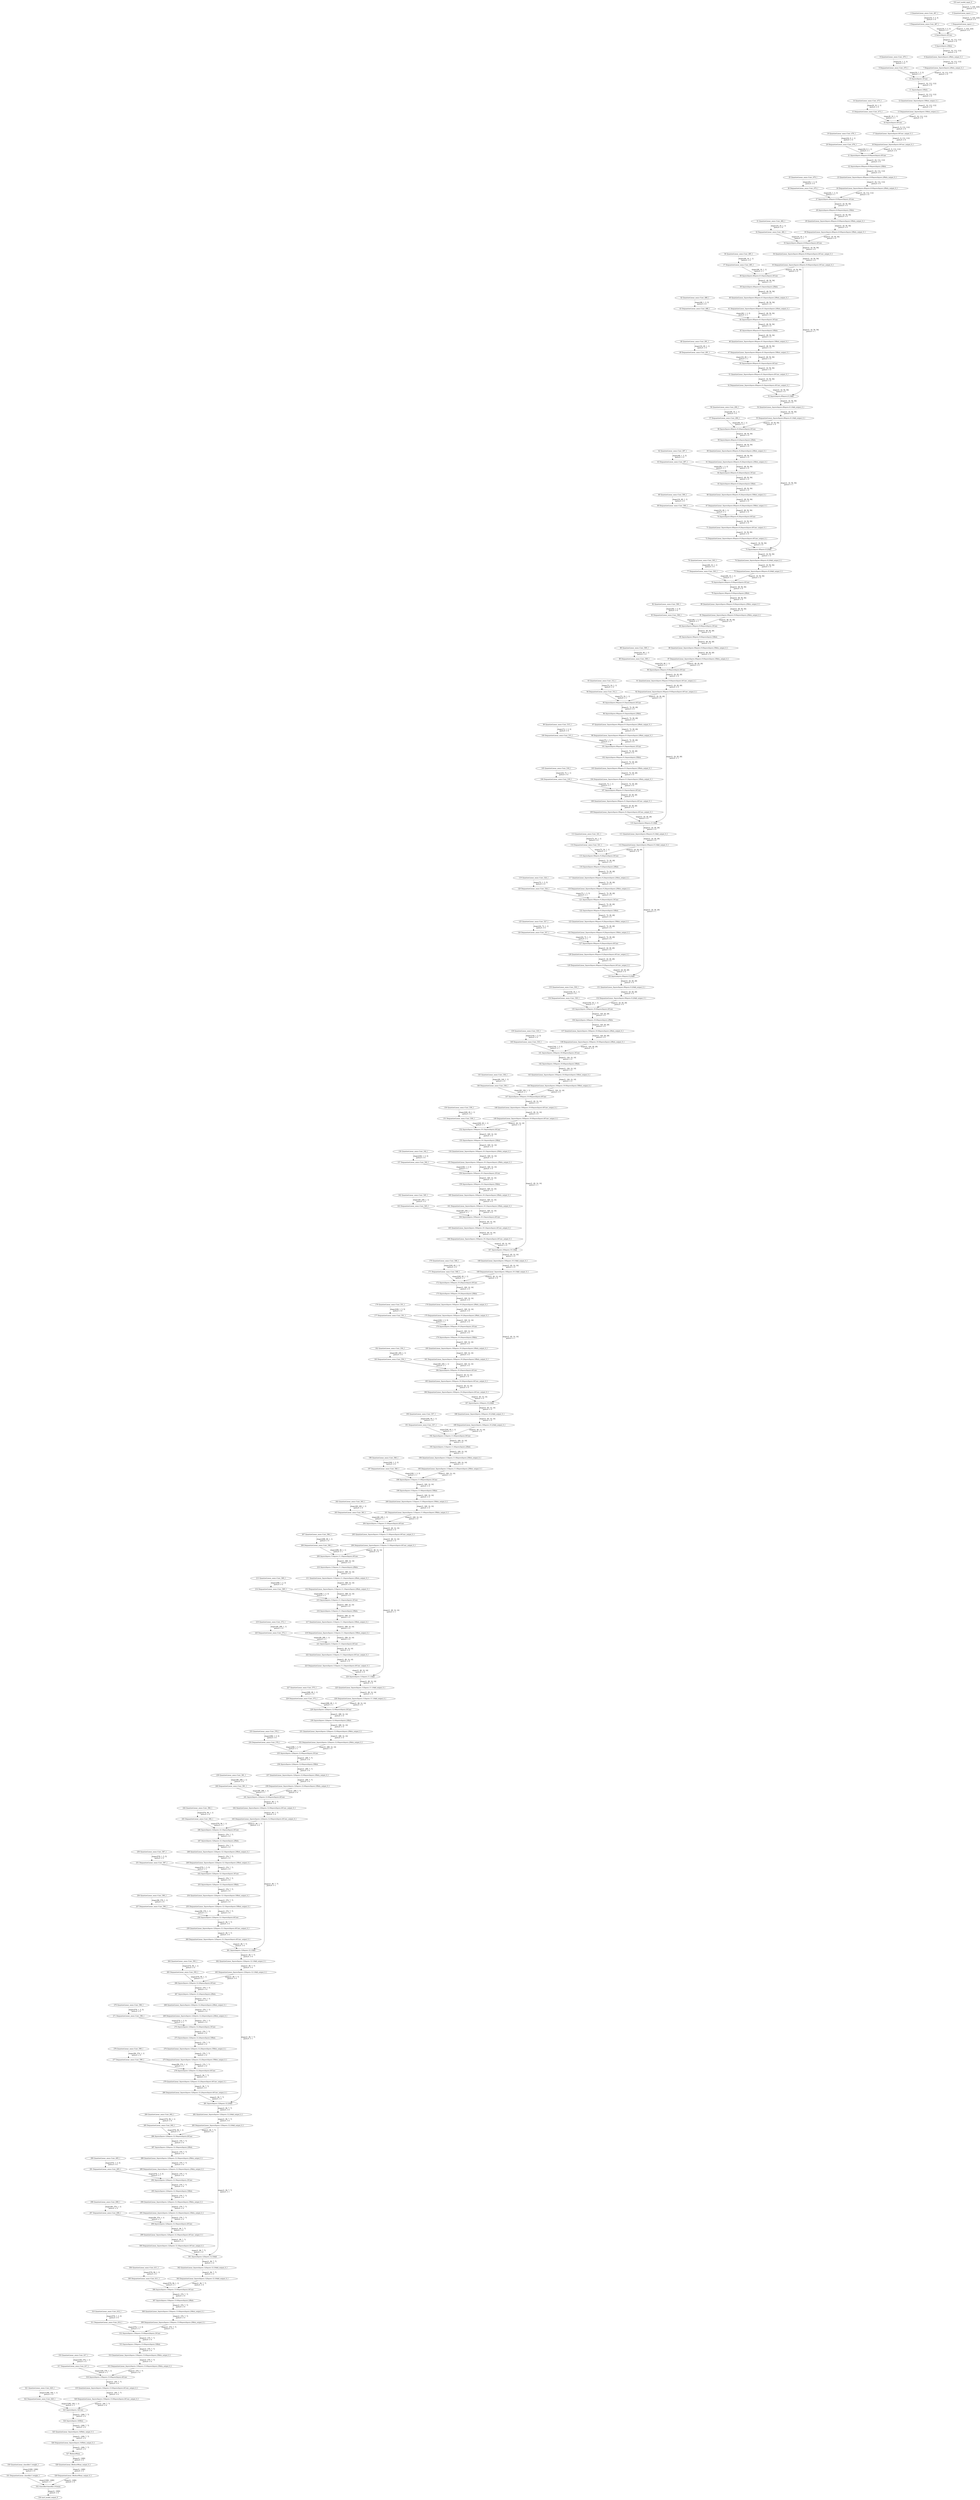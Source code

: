 strict digraph  {
"0 QuantizeLinear_input.1_1" [id=0, type=QuantizeLinear];
"1 DequantizeLinear_input.1_1" [id=1, type=DequantizeLinear];
"2 QuantizeLinear_onnx^^Conv_467_1" [id=2, label="2 QuantizeLinear_onnx::Conv_467_1", type=QuantizeLinear];
"3 DequantizeLinear_onnx^^Conv_467_1" [id=3, label="3 DequantizeLinear_onnx::Conv_467_1", type=DequantizeLinear];
"4 /layers/layers.0/Conv" [id=4, type=Conv];
"5 /layers/layers.2/Relu" [id=5, type=Relu];
"6 QuantizeLinear_/layers/layers.2/Relu_output_0_1" [id=6, type=QuantizeLinear];
"7 DequantizeLinear_/layers/layers.2/Relu_output_0_1" [id=7, type=DequantizeLinear];
"8 QuantizeLinear_onnx^^Conv_470_1" [id=8, label="8 QuantizeLinear_onnx::Conv_470_1", type=QuantizeLinear];
"9 DequantizeLinear_onnx^^Conv_470_1" [id=9, label="9 DequantizeLinear_onnx::Conv_470_1", type=DequantizeLinear];
"10 /layers/layers.3/Conv" [id=10, type=Conv];
"11 /layers/layers.5/Relu" [id=11, type=Relu];
"12 QuantizeLinear_/layers/layers.5/Relu_output_0_1" [id=12, type=QuantizeLinear];
"13 DequantizeLinear_/layers/layers.5/Relu_output_0_1" [id=13, type=DequantizeLinear];
"14 QuantizeLinear_onnx^^Conv_473_1" [id=14, label="14 QuantizeLinear_onnx::Conv_473_1", type=QuantizeLinear];
"15 DequantizeLinear_onnx^^Conv_473_1" [id=15, label="15 DequantizeLinear_onnx::Conv_473_1", type=DequantizeLinear];
"16 /layers/layers.6/Conv" [id=16, type=Conv];
"17 QuantizeLinear_/layers/layers.6/Conv_output_0_1" [id=17, type=QuantizeLinear];
"18 DequantizeLinear_/layers/layers.6/Conv_output_0_1" [id=18, type=DequantizeLinear];
"19 QuantizeLinear_onnx^^Conv_476_1" [id=19, label="19 QuantizeLinear_onnx::Conv_476_1", type=QuantizeLinear];
"20 DequantizeLinear_onnx^^Conv_476_1" [id=20, label="20 DequantizeLinear_onnx::Conv_476_1", type=DequantizeLinear];
"21 /layers/layers.8/layers.8.0/layers/layers.0/Conv" [id=21, type=Conv];
"22 /layers/layers.8/layers.8.0/layers/layers.2/Relu" [id=22, type=Relu];
"23 QuantizeLinear_/layers/layers.8/layers.8.0/layers/layers.2/Relu_output_0_1" [id=23, type=QuantizeLinear];
"24 DequantizeLinear_/layers/layers.8/layers.8.0/layers/layers.2/Relu_output_0_1" [id=24, type=DequantizeLinear];
"25 QuantizeLinear_onnx^^Conv_479_1" [id=25, label="25 QuantizeLinear_onnx::Conv_479_1", type=QuantizeLinear];
"26 DequantizeLinear_onnx^^Conv_479_1" [id=26, label="26 DequantizeLinear_onnx::Conv_479_1", type=DequantizeLinear];
"27 /layers/layers.8/layers.8.0/layers/layers.3/Conv" [id=27, type=Conv];
"28 /layers/layers.8/layers.8.0/layers/layers.5/Relu" [id=28, type=Relu];
"29 QuantizeLinear_/layers/layers.8/layers.8.0/layers/layers.5/Relu_output_0_1" [id=29, type=QuantizeLinear];
"30 DequantizeLinear_/layers/layers.8/layers.8.0/layers/layers.5/Relu_output_0_1" [id=30, type=DequantizeLinear];
"31 QuantizeLinear_onnx^^Conv_482_1" [id=31, label="31 QuantizeLinear_onnx::Conv_482_1", type=QuantizeLinear];
"32 DequantizeLinear_onnx^^Conv_482_1" [id=32, label="32 DequantizeLinear_onnx::Conv_482_1", type=DequantizeLinear];
"33 /layers/layers.8/layers.8.0/layers/layers.6/Conv" [id=33, type=Conv];
"34 QuantizeLinear_/layers/layers.8/layers.8.0/layers/layers.6/Conv_output_0_1" [id=34, type=QuantizeLinear];
"35 DequantizeLinear_/layers/layers.8/layers.8.0/layers/layers.6/Conv_output_0_1" [id=35, type=DequantizeLinear];
"36 QuantizeLinear_onnx^^Conv_485_1" [id=36, label="36 QuantizeLinear_onnx::Conv_485_1", type=QuantizeLinear];
"37 DequantizeLinear_onnx^^Conv_485_1" [id=37, label="37 DequantizeLinear_onnx::Conv_485_1", type=DequantizeLinear];
"38 /layers/layers.8/layers.8.1/layers/layers.0/Conv" [id=38, type=Conv];
"39 /layers/layers.8/layers.8.1/layers/layers.2/Relu" [id=39, type=Relu];
"40 QuantizeLinear_/layers/layers.8/layers.8.1/layers/layers.2/Relu_output_0_1" [id=40, type=QuantizeLinear];
"41 DequantizeLinear_/layers/layers.8/layers.8.1/layers/layers.2/Relu_output_0_1" [id=41, type=DequantizeLinear];
"42 QuantizeLinear_onnx^^Conv_488_1" [id=42, label="42 QuantizeLinear_onnx::Conv_488_1", type=QuantizeLinear];
"43 DequantizeLinear_onnx^^Conv_488_1" [id=43, label="43 DequantizeLinear_onnx::Conv_488_1", type=DequantizeLinear];
"44 /layers/layers.8/layers.8.1/layers/layers.3/Conv" [id=44, type=Conv];
"45 /layers/layers.8/layers.8.1/layers/layers.5/Relu" [id=45, type=Relu];
"46 QuantizeLinear_/layers/layers.8/layers.8.1/layers/layers.5/Relu_output_0_1" [id=46, type=QuantizeLinear];
"47 DequantizeLinear_/layers/layers.8/layers.8.1/layers/layers.5/Relu_output_0_1" [id=47, type=DequantizeLinear];
"48 QuantizeLinear_onnx^^Conv_491_1" [id=48, label="48 QuantizeLinear_onnx::Conv_491_1", type=QuantizeLinear];
"49 DequantizeLinear_onnx^^Conv_491_1" [id=49, label="49 DequantizeLinear_onnx::Conv_491_1", type=DequantizeLinear];
"50 /layers/layers.8/layers.8.1/layers/layers.6/Conv" [id=50, type=Conv];
"51 QuantizeLinear_/layers/layers.8/layers.8.1/layers/layers.6/Conv_output_0_1" [id=51, type=QuantizeLinear];
"52 DequantizeLinear_/layers/layers.8/layers.8.1/layers/layers.6/Conv_output_0_1" [id=52, type=DequantizeLinear];
"53 /layers/layers.8/layers.8.1/Add" [id=53, type=Add];
"54 QuantizeLinear_/layers/layers.8/layers.8.1/Add_output_0_1" [id=54, type=QuantizeLinear];
"55 DequantizeLinear_/layers/layers.8/layers.8.1/Add_output_0_1" [id=55, type=DequantizeLinear];
"56 QuantizeLinear_onnx^^Conv_494_1" [id=56, label="56 QuantizeLinear_onnx::Conv_494_1", type=QuantizeLinear];
"57 DequantizeLinear_onnx^^Conv_494_1" [id=57, label="57 DequantizeLinear_onnx::Conv_494_1", type=DequantizeLinear];
"58 /layers/layers.8/layers.8.2/layers/layers.0/Conv" [id=58, type=Conv];
"59 /layers/layers.8/layers.8.2/layers/layers.2/Relu" [id=59, type=Relu];
"60 QuantizeLinear_/layers/layers.8/layers.8.2/layers/layers.2/Relu_output_0_1" [id=60, type=QuantizeLinear];
"61 DequantizeLinear_/layers/layers.8/layers.8.2/layers/layers.2/Relu_output_0_1" [id=61, type=DequantizeLinear];
"62 QuantizeLinear_onnx^^Conv_497_1" [id=62, label="62 QuantizeLinear_onnx::Conv_497_1", type=QuantizeLinear];
"63 DequantizeLinear_onnx^^Conv_497_1" [id=63, label="63 DequantizeLinear_onnx::Conv_497_1", type=DequantizeLinear];
"64 /layers/layers.8/layers.8.2/layers/layers.3/Conv" [id=64, type=Conv];
"65 /layers/layers.8/layers.8.2/layers/layers.5/Relu" [id=65, type=Relu];
"66 QuantizeLinear_/layers/layers.8/layers.8.2/layers/layers.5/Relu_output_0_1" [id=66, type=QuantizeLinear];
"67 DequantizeLinear_/layers/layers.8/layers.8.2/layers/layers.5/Relu_output_0_1" [id=67, type=DequantizeLinear];
"68 QuantizeLinear_onnx^^Conv_500_1" [id=68, label="68 QuantizeLinear_onnx::Conv_500_1", type=QuantizeLinear];
"69 DequantizeLinear_onnx^^Conv_500_1" [id=69, label="69 DequantizeLinear_onnx::Conv_500_1", type=DequantizeLinear];
"70 /layers/layers.8/layers.8.2/layers/layers.6/Conv" [id=70, type=Conv];
"71 QuantizeLinear_/layers/layers.8/layers.8.2/layers/layers.6/Conv_output_0_1" [id=71, type=QuantizeLinear];
"72 DequantizeLinear_/layers/layers.8/layers.8.2/layers/layers.6/Conv_output_0_1" [id=72, type=DequantizeLinear];
"73 /layers/layers.8/layers.8.2/Add" [id=73, type=Add];
"74 QuantizeLinear_/layers/layers.8/layers.8.2/Add_output_0_1" [id=74, type=QuantizeLinear];
"75 DequantizeLinear_/layers/layers.8/layers.8.2/Add_output_0_1" [id=75, type=DequantizeLinear];
"76 QuantizeLinear_onnx^^Conv_503_1" [id=76, label="76 QuantizeLinear_onnx::Conv_503_1", type=QuantizeLinear];
"77 DequantizeLinear_onnx^^Conv_503_1" [id=77, label="77 DequantizeLinear_onnx::Conv_503_1", type=DequantizeLinear];
"78 /layers/layers.9/layers.9.0/layers/layers.0/Conv" [id=78, type=Conv];
"79 /layers/layers.9/layers.9.0/layers/layers.2/Relu" [id=79, type=Relu];
"80 QuantizeLinear_/layers/layers.9/layers.9.0/layers/layers.2/Relu_output_0_1" [id=80, type=QuantizeLinear];
"81 DequantizeLinear_/layers/layers.9/layers.9.0/layers/layers.2/Relu_output_0_1" [id=81, type=DequantizeLinear];
"82 QuantizeLinear_onnx^^Conv_506_1" [id=82, label="82 QuantizeLinear_onnx::Conv_506_1", type=QuantizeLinear];
"83 DequantizeLinear_onnx^^Conv_506_1" [id=83, label="83 DequantizeLinear_onnx::Conv_506_1", type=DequantizeLinear];
"84 /layers/layers.9/layers.9.0/layers/layers.3/Conv" [id=84, type=Conv];
"85 /layers/layers.9/layers.9.0/layers/layers.5/Relu" [id=85, type=Relu];
"86 QuantizeLinear_/layers/layers.9/layers.9.0/layers/layers.5/Relu_output_0_1" [id=86, type=QuantizeLinear];
"87 DequantizeLinear_/layers/layers.9/layers.9.0/layers/layers.5/Relu_output_0_1" [id=87, type=DequantizeLinear];
"88 QuantizeLinear_onnx^^Conv_509_1" [id=88, label="88 QuantizeLinear_onnx::Conv_509_1", type=QuantizeLinear];
"89 DequantizeLinear_onnx^^Conv_509_1" [id=89, label="89 DequantizeLinear_onnx::Conv_509_1", type=DequantizeLinear];
"90 /layers/layers.9/layers.9.0/layers/layers.6/Conv" [id=90, type=Conv];
"91 QuantizeLinear_/layers/layers.9/layers.9.0/layers/layers.6/Conv_output_0_1" [id=91, type=QuantizeLinear];
"92 DequantizeLinear_/layers/layers.9/layers.9.0/layers/layers.6/Conv_output_0_1" [id=92, type=DequantizeLinear];
"93 QuantizeLinear_onnx^^Conv_512_1" [id=93, label="93 QuantizeLinear_onnx::Conv_512_1", type=QuantizeLinear];
"94 DequantizeLinear_onnx^^Conv_512_1" [id=94, label="94 DequantizeLinear_onnx::Conv_512_1", type=DequantizeLinear];
"95 /layers/layers.9/layers.9.1/layers/layers.0/Conv" [id=95, type=Conv];
"96 /layers/layers.9/layers.9.1/layers/layers.2/Relu" [id=96, type=Relu];
"97 QuantizeLinear_/layers/layers.9/layers.9.1/layers/layers.2/Relu_output_0_1" [id=97, type=QuantizeLinear];
"98 DequantizeLinear_/layers/layers.9/layers.9.1/layers/layers.2/Relu_output_0_1" [id=98, type=DequantizeLinear];
"99 QuantizeLinear_onnx^^Conv_515_1" [id=99, label="99 QuantizeLinear_onnx::Conv_515_1", type=QuantizeLinear];
"100 DequantizeLinear_onnx^^Conv_515_1" [id=100, label="100 DequantizeLinear_onnx::Conv_515_1", type=DequantizeLinear];
"101 /layers/layers.9/layers.9.1/layers/layers.3/Conv" [id=101, type=Conv];
"102 /layers/layers.9/layers.9.1/layers/layers.5/Relu" [id=102, type=Relu];
"103 QuantizeLinear_/layers/layers.9/layers.9.1/layers/layers.5/Relu_output_0_1" [id=103, type=QuantizeLinear];
"104 DequantizeLinear_/layers/layers.9/layers.9.1/layers/layers.5/Relu_output_0_1" [id=104, type=DequantizeLinear];
"105 QuantizeLinear_onnx^^Conv_518_1" [id=105, label="105 QuantizeLinear_onnx::Conv_518_1", type=QuantizeLinear];
"106 DequantizeLinear_onnx^^Conv_518_1" [id=106, label="106 DequantizeLinear_onnx::Conv_518_1", type=DequantizeLinear];
"107 /layers/layers.9/layers.9.1/layers/layers.6/Conv" [id=107, type=Conv];
"108 QuantizeLinear_/layers/layers.9/layers.9.1/layers/layers.6/Conv_output_0_1" [id=108, type=QuantizeLinear];
"109 DequantizeLinear_/layers/layers.9/layers.9.1/layers/layers.6/Conv_output_0_1" [id=109, type=DequantizeLinear];
"110 /layers/layers.9/layers.9.1/Add" [id=110, type=Add];
"111 QuantizeLinear_/layers/layers.9/layers.9.1/Add_output_0_1" [id=111, type=QuantizeLinear];
"112 DequantizeLinear_/layers/layers.9/layers.9.1/Add_output_0_1" [id=112, type=DequantizeLinear];
"113 QuantizeLinear_onnx^^Conv_521_1" [id=113, label="113 QuantizeLinear_onnx::Conv_521_1", type=QuantizeLinear];
"114 DequantizeLinear_onnx^^Conv_521_1" [id=114, label="114 DequantizeLinear_onnx::Conv_521_1", type=DequantizeLinear];
"115 /layers/layers.9/layers.9.2/layers/layers.0/Conv" [id=115, type=Conv];
"116 /layers/layers.9/layers.9.2/layers/layers.2/Relu" [id=116, type=Relu];
"117 QuantizeLinear_/layers/layers.9/layers.9.2/layers/layers.2/Relu_output_0_1" [id=117, type=QuantizeLinear];
"118 DequantizeLinear_/layers/layers.9/layers.9.2/layers/layers.2/Relu_output_0_1" [id=118, type=DequantizeLinear];
"119 QuantizeLinear_onnx^^Conv_524_1" [id=119, label="119 QuantizeLinear_onnx::Conv_524_1", type=QuantizeLinear];
"120 DequantizeLinear_onnx^^Conv_524_1" [id=120, label="120 DequantizeLinear_onnx::Conv_524_1", type=DequantizeLinear];
"121 /layers/layers.9/layers.9.2/layers/layers.3/Conv" [id=121, type=Conv];
"122 /layers/layers.9/layers.9.2/layers/layers.5/Relu" [id=122, type=Relu];
"123 QuantizeLinear_/layers/layers.9/layers.9.2/layers/layers.5/Relu_output_0_1" [id=123, type=QuantizeLinear];
"124 DequantizeLinear_/layers/layers.9/layers.9.2/layers/layers.5/Relu_output_0_1" [id=124, type=DequantizeLinear];
"125 QuantizeLinear_onnx^^Conv_527_1" [id=125, label="125 QuantizeLinear_onnx::Conv_527_1", type=QuantizeLinear];
"126 DequantizeLinear_onnx^^Conv_527_1" [id=126, label="126 DequantizeLinear_onnx::Conv_527_1", type=DequantizeLinear];
"127 /layers/layers.9/layers.9.2/layers/layers.6/Conv" [id=127, type=Conv];
"128 QuantizeLinear_/layers/layers.9/layers.9.2/layers/layers.6/Conv_output_0_1" [id=128, type=QuantizeLinear];
"129 DequantizeLinear_/layers/layers.9/layers.9.2/layers/layers.6/Conv_output_0_1" [id=129, type=DequantizeLinear];
"130 /layers/layers.9/layers.9.2/Add" [id=130, type=Add];
"131 QuantizeLinear_/layers/layers.9/layers.9.2/Add_output_0_1" [id=131, type=QuantizeLinear];
"132 DequantizeLinear_/layers/layers.9/layers.9.2/Add_output_0_1" [id=132, type=DequantizeLinear];
"133 QuantizeLinear_onnx^^Conv_530_1" [id=133, label="133 QuantizeLinear_onnx::Conv_530_1", type=QuantizeLinear];
"134 DequantizeLinear_onnx^^Conv_530_1" [id=134, label="134 DequantizeLinear_onnx::Conv_530_1", type=DequantizeLinear];
"135 /layers/layers.10/layers.10.0/layers/layers.0/Conv" [id=135, type=Conv];
"136 /layers/layers.10/layers.10.0/layers/layers.2/Relu" [id=136, type=Relu];
"137 QuantizeLinear_/layers/layers.10/layers.10.0/layers/layers.2/Relu_output_0_1" [id=137, type=QuantizeLinear];
"138 DequantizeLinear_/layers/layers.10/layers.10.0/layers/layers.2/Relu_output_0_1" [id=138, type=DequantizeLinear];
"139 QuantizeLinear_onnx^^Conv_533_1" [id=139, label="139 QuantizeLinear_onnx::Conv_533_1", type=QuantizeLinear];
"140 DequantizeLinear_onnx^^Conv_533_1" [id=140, label="140 DequantizeLinear_onnx::Conv_533_1", type=DequantizeLinear];
"141 /layers/layers.10/layers.10.0/layers/layers.3/Conv" [id=141, type=Conv];
"142 /layers/layers.10/layers.10.0/layers/layers.5/Relu" [id=142, type=Relu];
"143 QuantizeLinear_/layers/layers.10/layers.10.0/layers/layers.5/Relu_output_0_1" [id=143, type=QuantizeLinear];
"144 DequantizeLinear_/layers/layers.10/layers.10.0/layers/layers.5/Relu_output_0_1" [id=144, type=DequantizeLinear];
"145 QuantizeLinear_onnx^^Conv_536_1" [id=145, label="145 QuantizeLinear_onnx::Conv_536_1", type=QuantizeLinear];
"146 DequantizeLinear_onnx^^Conv_536_1" [id=146, label="146 DequantizeLinear_onnx::Conv_536_1", type=DequantizeLinear];
"147 /layers/layers.10/layers.10.0/layers/layers.6/Conv" [id=147, type=Conv];
"148 QuantizeLinear_/layers/layers.10/layers.10.0/layers/layers.6/Conv_output_0_1" [id=148, type=QuantizeLinear];
"149 DequantizeLinear_/layers/layers.10/layers.10.0/layers/layers.6/Conv_output_0_1" [id=149, type=DequantizeLinear];
"150 QuantizeLinear_onnx^^Conv_539_1" [id=150, label="150 QuantizeLinear_onnx::Conv_539_1", type=QuantizeLinear];
"151 DequantizeLinear_onnx^^Conv_539_1" [id=151, label="151 DequantizeLinear_onnx::Conv_539_1", type=DequantizeLinear];
"152 /layers/layers.10/layers.10.1/layers/layers.0/Conv" [id=152, type=Conv];
"153 /layers/layers.10/layers.10.1/layers/layers.2/Relu" [id=153, type=Relu];
"154 QuantizeLinear_/layers/layers.10/layers.10.1/layers/layers.2/Relu_output_0_1" [id=154, type=QuantizeLinear];
"155 DequantizeLinear_/layers/layers.10/layers.10.1/layers/layers.2/Relu_output_0_1" [id=155, type=DequantizeLinear];
"156 QuantizeLinear_onnx^^Conv_542_1" [id=156, label="156 QuantizeLinear_onnx::Conv_542_1", type=QuantizeLinear];
"157 DequantizeLinear_onnx^^Conv_542_1" [id=157, label="157 DequantizeLinear_onnx::Conv_542_1", type=DequantizeLinear];
"158 /layers/layers.10/layers.10.1/layers/layers.3/Conv" [id=158, type=Conv];
"159 /layers/layers.10/layers.10.1/layers/layers.5/Relu" [id=159, type=Relu];
"160 QuantizeLinear_/layers/layers.10/layers.10.1/layers/layers.5/Relu_output_0_1" [id=160, type=QuantizeLinear];
"161 DequantizeLinear_/layers/layers.10/layers.10.1/layers/layers.5/Relu_output_0_1" [id=161, type=DequantizeLinear];
"162 QuantizeLinear_onnx^^Conv_545_1" [id=162, label="162 QuantizeLinear_onnx::Conv_545_1", type=QuantizeLinear];
"163 DequantizeLinear_onnx^^Conv_545_1" [id=163, label="163 DequantizeLinear_onnx::Conv_545_1", type=DequantizeLinear];
"164 /layers/layers.10/layers.10.1/layers/layers.6/Conv" [id=164, type=Conv];
"165 QuantizeLinear_/layers/layers.10/layers.10.1/layers/layers.6/Conv_output_0_1" [id=165, type=QuantizeLinear];
"166 DequantizeLinear_/layers/layers.10/layers.10.1/layers/layers.6/Conv_output_0_1" [id=166, type=DequantizeLinear];
"167 /layers/layers.10/layers.10.1/Add" [id=167, type=Add];
"168 QuantizeLinear_/layers/layers.10/layers.10.1/Add_output_0_1" [id=168, type=QuantizeLinear];
"169 DequantizeLinear_/layers/layers.10/layers.10.1/Add_output_0_1" [id=169, type=DequantizeLinear];
"170 QuantizeLinear_onnx^^Conv_548_1" [id=170, label="170 QuantizeLinear_onnx::Conv_548_1", type=QuantizeLinear];
"171 DequantizeLinear_onnx^^Conv_548_1" [id=171, label="171 DequantizeLinear_onnx::Conv_548_1", type=DequantizeLinear];
"172 /layers/layers.10/layers.10.2/layers/layers.0/Conv" [id=172, type=Conv];
"173 /layers/layers.10/layers.10.2/layers/layers.2/Relu" [id=173, type=Relu];
"174 QuantizeLinear_/layers/layers.10/layers.10.2/layers/layers.2/Relu_output_0_1" [id=174, type=QuantizeLinear];
"175 DequantizeLinear_/layers/layers.10/layers.10.2/layers/layers.2/Relu_output_0_1" [id=175, type=DequantizeLinear];
"176 QuantizeLinear_onnx^^Conv_551_1" [id=176, label="176 QuantizeLinear_onnx::Conv_551_1", type=QuantizeLinear];
"177 DequantizeLinear_onnx^^Conv_551_1" [id=177, label="177 DequantizeLinear_onnx::Conv_551_1", type=DequantizeLinear];
"178 /layers/layers.10/layers.10.2/layers/layers.3/Conv" [id=178, type=Conv];
"179 /layers/layers.10/layers.10.2/layers/layers.5/Relu" [id=179, type=Relu];
"180 QuantizeLinear_/layers/layers.10/layers.10.2/layers/layers.5/Relu_output_0_1" [id=180, type=QuantizeLinear];
"181 DequantizeLinear_/layers/layers.10/layers.10.2/layers/layers.5/Relu_output_0_1" [id=181, type=DequantizeLinear];
"182 QuantizeLinear_onnx^^Conv_554_1" [id=182, label="182 QuantizeLinear_onnx::Conv_554_1", type=QuantizeLinear];
"183 DequantizeLinear_onnx^^Conv_554_1" [id=183, label="183 DequantizeLinear_onnx::Conv_554_1", type=DequantizeLinear];
"184 /layers/layers.10/layers.10.2/layers/layers.6/Conv" [id=184, type=Conv];
"185 QuantizeLinear_/layers/layers.10/layers.10.2/layers/layers.6/Conv_output_0_1" [id=185, type=QuantizeLinear];
"186 DequantizeLinear_/layers/layers.10/layers.10.2/layers/layers.6/Conv_output_0_1" [id=186, type=DequantizeLinear];
"187 /layers/layers.10/layers.10.2/Add" [id=187, type=Add];
"188 QuantizeLinear_/layers/layers.10/layers.10.2/Add_output_0_1" [id=188, type=QuantizeLinear];
"189 DequantizeLinear_/layers/layers.10/layers.10.2/Add_output_0_1" [id=189, type=DequantizeLinear];
"190 QuantizeLinear_onnx^^Conv_557_1" [id=190, label="190 QuantizeLinear_onnx::Conv_557_1", type=QuantizeLinear];
"191 DequantizeLinear_onnx^^Conv_557_1" [id=191, label="191 DequantizeLinear_onnx::Conv_557_1", type=DequantizeLinear];
"192 /layers/layers.11/layers.11.0/layers/layers.0/Conv" [id=192, type=Conv];
"193 /layers/layers.11/layers.11.0/layers/layers.2/Relu" [id=193, type=Relu];
"194 QuantizeLinear_/layers/layers.11/layers.11.0/layers/layers.2/Relu_output_0_1" [id=194, type=QuantizeLinear];
"195 DequantizeLinear_/layers/layers.11/layers.11.0/layers/layers.2/Relu_output_0_1" [id=195, type=DequantizeLinear];
"196 QuantizeLinear_onnx^^Conv_560_1" [id=196, label="196 QuantizeLinear_onnx::Conv_560_1", type=QuantizeLinear];
"197 DequantizeLinear_onnx^^Conv_560_1" [id=197, label="197 DequantizeLinear_onnx::Conv_560_1", type=DequantizeLinear];
"198 /layers/layers.11/layers.11.0/layers/layers.3/Conv" [id=198, type=Conv];
"199 /layers/layers.11/layers.11.0/layers/layers.5/Relu" [id=199, type=Relu];
"200 QuantizeLinear_/layers/layers.11/layers.11.0/layers/layers.5/Relu_output_0_1" [id=200, type=QuantizeLinear];
"201 DequantizeLinear_/layers/layers.11/layers.11.0/layers/layers.5/Relu_output_0_1" [id=201, type=DequantizeLinear];
"202 QuantizeLinear_onnx^^Conv_563_1" [id=202, label="202 QuantizeLinear_onnx::Conv_563_1", type=QuantizeLinear];
"203 DequantizeLinear_onnx^^Conv_563_1" [id=203, label="203 DequantizeLinear_onnx::Conv_563_1", type=DequantizeLinear];
"204 /layers/layers.11/layers.11.0/layers/layers.6/Conv" [id=204, type=Conv];
"205 QuantizeLinear_/layers/layers.11/layers.11.0/layers/layers.6/Conv_output_0_1" [id=205, type=QuantizeLinear];
"206 DequantizeLinear_/layers/layers.11/layers.11.0/layers/layers.6/Conv_output_0_1" [id=206, type=DequantizeLinear];
"207 QuantizeLinear_onnx^^Conv_566_1" [id=207, label="207 QuantizeLinear_onnx::Conv_566_1", type=QuantizeLinear];
"208 DequantizeLinear_onnx^^Conv_566_1" [id=208, label="208 DequantizeLinear_onnx::Conv_566_1", type=DequantizeLinear];
"209 /layers/layers.11/layers.11.1/layers/layers.0/Conv" [id=209, type=Conv];
"210 /layers/layers.11/layers.11.1/layers/layers.2/Relu" [id=210, type=Relu];
"211 QuantizeLinear_/layers/layers.11/layers.11.1/layers/layers.2/Relu_output_0_1" [id=211, type=QuantizeLinear];
"212 DequantizeLinear_/layers/layers.11/layers.11.1/layers/layers.2/Relu_output_0_1" [id=212, type=DequantizeLinear];
"213 QuantizeLinear_onnx^^Conv_569_1" [id=213, label="213 QuantizeLinear_onnx::Conv_569_1", type=QuantizeLinear];
"214 DequantizeLinear_onnx^^Conv_569_1" [id=214, label="214 DequantizeLinear_onnx::Conv_569_1", type=DequantizeLinear];
"215 /layers/layers.11/layers.11.1/layers/layers.3/Conv" [id=215, type=Conv];
"216 /layers/layers.11/layers.11.1/layers/layers.5/Relu" [id=216, type=Relu];
"217 QuantizeLinear_/layers/layers.11/layers.11.1/layers/layers.5/Relu_output_0_1" [id=217, type=QuantizeLinear];
"218 DequantizeLinear_/layers/layers.11/layers.11.1/layers/layers.5/Relu_output_0_1" [id=218, type=DequantizeLinear];
"219 QuantizeLinear_onnx^^Conv_572_1" [id=219, label="219 QuantizeLinear_onnx::Conv_572_1", type=QuantizeLinear];
"220 DequantizeLinear_onnx^^Conv_572_1" [id=220, label="220 DequantizeLinear_onnx::Conv_572_1", type=DequantizeLinear];
"221 /layers/layers.11/layers.11.1/layers/layers.6/Conv" [id=221, type=Conv];
"222 QuantizeLinear_/layers/layers.11/layers.11.1/layers/layers.6/Conv_output_0_1" [id=222, type=QuantizeLinear];
"223 DequantizeLinear_/layers/layers.11/layers.11.1/layers/layers.6/Conv_output_0_1" [id=223, type=DequantizeLinear];
"224 /layers/layers.11/layers.11.1/Add" [id=224, type=Add];
"225 QuantizeLinear_/layers/layers.11/layers.11.1/Add_output_0_1" [id=225, type=QuantizeLinear];
"226 DequantizeLinear_/layers/layers.11/layers.11.1/Add_output_0_1" [id=226, type=DequantizeLinear];
"227 QuantizeLinear_onnx^^Conv_575_1" [id=227, label="227 QuantizeLinear_onnx::Conv_575_1", type=QuantizeLinear];
"228 DequantizeLinear_onnx^^Conv_575_1" [id=228, label="228 DequantizeLinear_onnx::Conv_575_1", type=DequantizeLinear];
"229 /layers/layers.12/layers.12.0/layers/layers.0/Conv" [id=229, type=Conv];
"230 /layers/layers.12/layers.12.0/layers/layers.2/Relu" [id=230, type=Relu];
"231 QuantizeLinear_/layers/layers.12/layers.12.0/layers/layers.2/Relu_output_0_1" [id=231, type=QuantizeLinear];
"232 DequantizeLinear_/layers/layers.12/layers.12.0/layers/layers.2/Relu_output_0_1" [id=232, type=DequantizeLinear];
"233 QuantizeLinear_onnx^^Conv_578_1" [id=233, label="233 QuantizeLinear_onnx::Conv_578_1", type=QuantizeLinear];
"234 DequantizeLinear_onnx^^Conv_578_1" [id=234, label="234 DequantizeLinear_onnx::Conv_578_1", type=DequantizeLinear];
"235 /layers/layers.12/layers.12.0/layers/layers.3/Conv" [id=235, type=Conv];
"236 /layers/layers.12/layers.12.0/layers/layers.5/Relu" [id=236, type=Relu];
"237 QuantizeLinear_/layers/layers.12/layers.12.0/layers/layers.5/Relu_output_0_1" [id=237, type=QuantizeLinear];
"238 DequantizeLinear_/layers/layers.12/layers.12.0/layers/layers.5/Relu_output_0_1" [id=238, type=DequantizeLinear];
"239 QuantizeLinear_onnx^^Conv_581_1" [id=239, label="239 QuantizeLinear_onnx::Conv_581_1", type=QuantizeLinear];
"240 DequantizeLinear_onnx^^Conv_581_1" [id=240, label="240 DequantizeLinear_onnx::Conv_581_1", type=DequantizeLinear];
"241 /layers/layers.12/layers.12.0/layers/layers.6/Conv" [id=241, type=Conv];
"242 QuantizeLinear_/layers/layers.12/layers.12.0/layers/layers.6/Conv_output_0_1" [id=242, type=QuantizeLinear];
"243 DequantizeLinear_/layers/layers.12/layers.12.0/layers/layers.6/Conv_output_0_1" [id=243, type=DequantizeLinear];
"244 QuantizeLinear_onnx^^Conv_584_1" [id=244, label="244 QuantizeLinear_onnx::Conv_584_1", type=QuantizeLinear];
"245 DequantizeLinear_onnx^^Conv_584_1" [id=245, label="245 DequantizeLinear_onnx::Conv_584_1", type=DequantizeLinear];
"246 /layers/layers.12/layers.12.1/layers/layers.0/Conv" [id=246, type=Conv];
"247 /layers/layers.12/layers.12.1/layers/layers.2/Relu" [id=247, type=Relu];
"248 QuantizeLinear_/layers/layers.12/layers.12.1/layers/layers.2/Relu_output_0_1" [id=248, type=QuantizeLinear];
"249 DequantizeLinear_/layers/layers.12/layers.12.1/layers/layers.2/Relu_output_0_1" [id=249, type=DequantizeLinear];
"250 QuantizeLinear_onnx^^Conv_587_1" [id=250, label="250 QuantizeLinear_onnx::Conv_587_1", type=QuantizeLinear];
"251 DequantizeLinear_onnx^^Conv_587_1" [id=251, label="251 DequantizeLinear_onnx::Conv_587_1", type=DequantizeLinear];
"252 /layers/layers.12/layers.12.1/layers/layers.3/Conv" [id=252, type=Conv];
"253 /layers/layers.12/layers.12.1/layers/layers.5/Relu" [id=253, type=Relu];
"254 QuantizeLinear_/layers/layers.12/layers.12.1/layers/layers.5/Relu_output_0_1" [id=254, type=QuantizeLinear];
"255 DequantizeLinear_/layers/layers.12/layers.12.1/layers/layers.5/Relu_output_0_1" [id=255, type=DequantizeLinear];
"256 QuantizeLinear_onnx^^Conv_590_1" [id=256, label="256 QuantizeLinear_onnx::Conv_590_1", type=QuantizeLinear];
"257 DequantizeLinear_onnx^^Conv_590_1" [id=257, label="257 DequantizeLinear_onnx::Conv_590_1", type=DequantizeLinear];
"258 /layers/layers.12/layers.12.1/layers/layers.6/Conv" [id=258, type=Conv];
"259 QuantizeLinear_/layers/layers.12/layers.12.1/layers/layers.6/Conv_output_0_1" [id=259, type=QuantizeLinear];
"260 DequantizeLinear_/layers/layers.12/layers.12.1/layers/layers.6/Conv_output_0_1" [id=260, type=DequantizeLinear];
"261 /layers/layers.12/layers.12.1/Add" [id=261, type=Add];
"262 QuantizeLinear_/layers/layers.12/layers.12.1/Add_output_0_1" [id=262, type=QuantizeLinear];
"263 DequantizeLinear_/layers/layers.12/layers.12.1/Add_output_0_1" [id=263, type=DequantizeLinear];
"264 QuantizeLinear_onnx^^Conv_593_1" [id=264, label="264 QuantizeLinear_onnx::Conv_593_1", type=QuantizeLinear];
"265 DequantizeLinear_onnx^^Conv_593_1" [id=265, label="265 DequantizeLinear_onnx::Conv_593_1", type=DequantizeLinear];
"266 /layers/layers.12/layers.12.2/layers/layers.0/Conv" [id=266, type=Conv];
"267 /layers/layers.12/layers.12.2/layers/layers.2/Relu" [id=267, type=Relu];
"268 QuantizeLinear_/layers/layers.12/layers.12.2/layers/layers.2/Relu_output_0_1" [id=268, type=QuantizeLinear];
"269 DequantizeLinear_/layers/layers.12/layers.12.2/layers/layers.2/Relu_output_0_1" [id=269, type=DequantizeLinear];
"270 QuantizeLinear_onnx^^Conv_596_1" [id=270, label="270 QuantizeLinear_onnx::Conv_596_1", type=QuantizeLinear];
"271 DequantizeLinear_onnx^^Conv_596_1" [id=271, label="271 DequantizeLinear_onnx::Conv_596_1", type=DequantizeLinear];
"272 /layers/layers.12/layers.12.2/layers/layers.3/Conv" [id=272, type=Conv];
"273 /layers/layers.12/layers.12.2/layers/layers.5/Relu" [id=273, type=Relu];
"274 QuantizeLinear_/layers/layers.12/layers.12.2/layers/layers.5/Relu_output_0_1" [id=274, type=QuantizeLinear];
"275 DequantizeLinear_/layers/layers.12/layers.12.2/layers/layers.5/Relu_output_0_1" [id=275, type=DequantizeLinear];
"276 QuantizeLinear_onnx^^Conv_599_1" [id=276, label="276 QuantizeLinear_onnx::Conv_599_1", type=QuantizeLinear];
"277 DequantizeLinear_onnx^^Conv_599_1" [id=277, label="277 DequantizeLinear_onnx::Conv_599_1", type=DequantizeLinear];
"278 /layers/layers.12/layers.12.2/layers/layers.6/Conv" [id=278, type=Conv];
"279 QuantizeLinear_/layers/layers.12/layers.12.2/layers/layers.6/Conv_output_0_1" [id=279, type=QuantizeLinear];
"280 DequantizeLinear_/layers/layers.12/layers.12.2/layers/layers.6/Conv_output_0_1" [id=280, type=DequantizeLinear];
"281 /layers/layers.12/layers.12.2/Add" [id=281, type=Add];
"282 QuantizeLinear_/layers/layers.12/layers.12.2/Add_output_0_1" [id=282, type=QuantizeLinear];
"283 DequantizeLinear_/layers/layers.12/layers.12.2/Add_output_0_1" [id=283, type=DequantizeLinear];
"284 QuantizeLinear_onnx^^Conv_602_1" [id=284, label="284 QuantizeLinear_onnx::Conv_602_1", type=QuantizeLinear];
"285 DequantizeLinear_onnx^^Conv_602_1" [id=285, label="285 DequantizeLinear_onnx::Conv_602_1", type=DequantizeLinear];
"286 /layers/layers.12/layers.12.3/layers/layers.0/Conv" [id=286, type=Conv];
"287 /layers/layers.12/layers.12.3/layers/layers.2/Relu" [id=287, type=Relu];
"288 QuantizeLinear_/layers/layers.12/layers.12.3/layers/layers.2/Relu_output_0_1" [id=288, type=QuantizeLinear];
"289 DequantizeLinear_/layers/layers.12/layers.12.3/layers/layers.2/Relu_output_0_1" [id=289, type=DequantizeLinear];
"290 QuantizeLinear_onnx^^Conv_605_1" [id=290, label="290 QuantizeLinear_onnx::Conv_605_1", type=QuantizeLinear];
"291 DequantizeLinear_onnx^^Conv_605_1" [id=291, label="291 DequantizeLinear_onnx::Conv_605_1", type=DequantizeLinear];
"292 /layers/layers.12/layers.12.3/layers/layers.3/Conv" [id=292, type=Conv];
"293 /layers/layers.12/layers.12.3/layers/layers.5/Relu" [id=293, type=Relu];
"294 QuantizeLinear_/layers/layers.12/layers.12.3/layers/layers.5/Relu_output_0_1" [id=294, type=QuantizeLinear];
"295 DequantizeLinear_/layers/layers.12/layers.12.3/layers/layers.5/Relu_output_0_1" [id=295, type=DequantizeLinear];
"296 QuantizeLinear_onnx^^Conv_608_1" [id=296, label="296 QuantizeLinear_onnx::Conv_608_1", type=QuantizeLinear];
"297 DequantizeLinear_onnx^^Conv_608_1" [id=297, label="297 DequantizeLinear_onnx::Conv_608_1", type=DequantizeLinear];
"298 /layers/layers.12/layers.12.3/layers/layers.6/Conv" [id=298, type=Conv];
"299 QuantizeLinear_/layers/layers.12/layers.12.3/layers/layers.6/Conv_output_0_1" [id=299, type=QuantizeLinear];
"300 DequantizeLinear_/layers/layers.12/layers.12.3/layers/layers.6/Conv_output_0_1" [id=300, type=DequantizeLinear];
"301 /layers/layers.12/layers.12.3/Add" [id=301, type=Add];
"302 QuantizeLinear_/layers/layers.12/layers.12.3/Add_output_0_1" [id=302, type=QuantizeLinear];
"303 DequantizeLinear_/layers/layers.12/layers.12.3/Add_output_0_1" [id=303, type=DequantizeLinear];
"304 QuantizeLinear_onnx^^Conv_611_1" [id=304, label="304 QuantizeLinear_onnx::Conv_611_1", type=QuantizeLinear];
"305 DequantizeLinear_onnx^^Conv_611_1" [id=305, label="305 DequantizeLinear_onnx::Conv_611_1", type=DequantizeLinear];
"306 /layers/layers.13/layers.13.0/layers/layers.0/Conv" [id=306, type=Conv];
"307 /layers/layers.13/layers.13.0/layers/layers.2/Relu" [id=307, type=Relu];
"308 QuantizeLinear_/layers/layers.13/layers.13.0/layers/layers.2/Relu_output_0_1" [id=308, type=QuantizeLinear];
"309 DequantizeLinear_/layers/layers.13/layers.13.0/layers/layers.2/Relu_output_0_1" [id=309, type=DequantizeLinear];
"310 QuantizeLinear_onnx^^Conv_614_1" [id=310, label="310 QuantizeLinear_onnx::Conv_614_1", type=QuantizeLinear];
"311 DequantizeLinear_onnx^^Conv_614_1" [id=311, label="311 DequantizeLinear_onnx::Conv_614_1", type=DequantizeLinear];
"312 /layers/layers.13/layers.13.0/layers/layers.3/Conv" [id=312, type=Conv];
"313 /layers/layers.13/layers.13.0/layers/layers.5/Relu" [id=313, type=Relu];
"314 QuantizeLinear_/layers/layers.13/layers.13.0/layers/layers.5/Relu_output_0_1" [id=314, type=QuantizeLinear];
"315 DequantizeLinear_/layers/layers.13/layers.13.0/layers/layers.5/Relu_output_0_1" [id=315, type=DequantizeLinear];
"316 QuantizeLinear_onnx^^Conv_617_1" [id=316, label="316 QuantizeLinear_onnx::Conv_617_1", type=QuantizeLinear];
"317 DequantizeLinear_onnx^^Conv_617_1" [id=317, label="317 DequantizeLinear_onnx::Conv_617_1", type=DequantizeLinear];
"318 /layers/layers.13/layers.13.0/layers/layers.6/Conv" [id=318, type=Conv];
"319 QuantizeLinear_/layers/layers.13/layers.13.0/layers/layers.6/Conv_output_0_1" [id=319, type=QuantizeLinear];
"320 DequantizeLinear_/layers/layers.13/layers.13.0/layers/layers.6/Conv_output_0_1" [id=320, type=DequantizeLinear];
"321 QuantizeLinear_onnx^^Conv_620_1" [id=321, label="321 QuantizeLinear_onnx::Conv_620_1", type=QuantizeLinear];
"322 DequantizeLinear_onnx^^Conv_620_1" [id=322, label="322 DequantizeLinear_onnx::Conv_620_1", type=DequantizeLinear];
"323 /layers/layers.14/Conv" [id=323, type=Conv];
"324 /layers/layers.16/Relu" [id=324, type=Relu];
"325 QuantizeLinear_/layers/layers.16/Relu_output_0_1" [id=325, type=QuantizeLinear];
"326 DequantizeLinear_/layers/layers.16/Relu_output_0_1" [id=326, type=DequantizeLinear];
"327 /ReduceMean" [id=327, type=ReduceMean];
"328 QuantizeLinear_/ReduceMean_output_0_1" [id=328, type=QuantizeLinear];
"329 DequantizeLinear_/ReduceMean_output_0_1" [id=329, type=DequantizeLinear];
"330 QuantizeLinear_classifier.1.weight_1" [id=330, type=QuantizeLinear];
"331 DequantizeLinear_classifier.1.weight_1" [id=331, type=DequantizeLinear];
"332 /classifier/classifier.1/Gemm" [id=332, type=Gemm];
"333 nncf_model_input_0" [id=333, type=nncf_model_input];
"334 nncf_model_output_0" [id=334, type=nncf_model_output];
"0 QuantizeLinear_input.1_1" -> "1 DequantizeLinear_input.1_1"  [label="shape:[1, 3, 224, 224]\nports:0 -> 0", style=dashed];
"1 DequantizeLinear_input.1_1" -> "4 /layers/layers.0/Conv"  [label="shape:[1, 3, 224, 224]\nports:0 -> 0", style=solid];
"2 QuantizeLinear_onnx^^Conv_467_1" -> "3 DequantizeLinear_onnx^^Conv_467_1"  [label="shape:[16, 3, 3, 3]\nports:0 -> 0", style=dashed];
"3 DequantizeLinear_onnx^^Conv_467_1" -> "4 /layers/layers.0/Conv"  [label="shape:[16, 3, 3, 3]\nports:0 -> 1", style=solid];
"4 /layers/layers.0/Conv" -> "5 /layers/layers.2/Relu"  [label="shape:[1, 16, 112, 112]\nports:0 -> 0", style=solid];
"5 /layers/layers.2/Relu" -> "6 QuantizeLinear_/layers/layers.2/Relu_output_0_1"  [label="shape:[1, 16, 112, 112]\nports:0 -> 0", style=solid];
"6 QuantizeLinear_/layers/layers.2/Relu_output_0_1" -> "7 DequantizeLinear_/layers/layers.2/Relu_output_0_1"  [label="shape:[1, 16, 112, 112]\nports:0 -> 0", style=dashed];
"7 DequantizeLinear_/layers/layers.2/Relu_output_0_1" -> "10 /layers/layers.3/Conv"  [label="shape:[1, 16, 112, 112]\nports:0 -> 0", style=solid];
"8 QuantizeLinear_onnx^^Conv_470_1" -> "9 DequantizeLinear_onnx^^Conv_470_1"  [label="shape:[16, 1, 3, 3]\nports:0 -> 0", style=dashed];
"9 DequantizeLinear_onnx^^Conv_470_1" -> "10 /layers/layers.3/Conv"  [label="shape:[16, 1, 3, 3]\nports:0 -> 1", style=solid];
"10 /layers/layers.3/Conv" -> "11 /layers/layers.5/Relu"  [label="shape:[1, 16, 112, 112]\nports:0 -> 0", style=solid];
"11 /layers/layers.5/Relu" -> "12 QuantizeLinear_/layers/layers.5/Relu_output_0_1"  [label="shape:[1, 16, 112, 112]\nports:0 -> 0", style=solid];
"12 QuantizeLinear_/layers/layers.5/Relu_output_0_1" -> "13 DequantizeLinear_/layers/layers.5/Relu_output_0_1"  [label="shape:[1, 16, 112, 112]\nports:0 -> 0", style=dashed];
"13 DequantizeLinear_/layers/layers.5/Relu_output_0_1" -> "16 /layers/layers.6/Conv"  [label="shape:[1, 16, 112, 112]\nports:0 -> 0", style=solid];
"14 QuantizeLinear_onnx^^Conv_473_1" -> "15 DequantizeLinear_onnx^^Conv_473_1"  [label="shape:[8, 16, 1, 1]\nports:0 -> 0", style=dashed];
"15 DequantizeLinear_onnx^^Conv_473_1" -> "16 /layers/layers.6/Conv"  [label="shape:[8, 16, 1, 1]\nports:0 -> 1", style=solid];
"16 /layers/layers.6/Conv" -> "17 QuantizeLinear_/layers/layers.6/Conv_output_0_1"  [label="shape:[1, 8, 112, 112]\nports:0 -> 0", style=solid];
"17 QuantizeLinear_/layers/layers.6/Conv_output_0_1" -> "18 DequantizeLinear_/layers/layers.6/Conv_output_0_1"  [label="shape:[1, 8, 112, 112]\nports:0 -> 0", style=dashed];
"18 DequantizeLinear_/layers/layers.6/Conv_output_0_1" -> "21 /layers/layers.8/layers.8.0/layers/layers.0/Conv"  [label="shape:[1, 8, 112, 112]\nports:0 -> 0", style=solid];
"19 QuantizeLinear_onnx^^Conv_476_1" -> "20 DequantizeLinear_onnx^^Conv_476_1"  [label="shape:[24, 8, 1, 1]\nports:0 -> 0", style=dashed];
"20 DequantizeLinear_onnx^^Conv_476_1" -> "21 /layers/layers.8/layers.8.0/layers/layers.0/Conv"  [label="shape:[24, 8, 1, 1]\nports:0 -> 1", style=solid];
"21 /layers/layers.8/layers.8.0/layers/layers.0/Conv" -> "22 /layers/layers.8/layers.8.0/layers/layers.2/Relu"  [label="shape:[1, 24, 112, 112]\nports:0 -> 0", style=solid];
"22 /layers/layers.8/layers.8.0/layers/layers.2/Relu" -> "23 QuantizeLinear_/layers/layers.8/layers.8.0/layers/layers.2/Relu_output_0_1"  [label="shape:[1, 24, 112, 112]\nports:0 -> 0", style=solid];
"23 QuantizeLinear_/layers/layers.8/layers.8.0/layers/layers.2/Relu_output_0_1" -> "24 DequantizeLinear_/layers/layers.8/layers.8.0/layers/layers.2/Relu_output_0_1"  [label="shape:[1, 24, 112, 112]\nports:0 -> 0", style=dashed];
"24 DequantizeLinear_/layers/layers.8/layers.8.0/layers/layers.2/Relu_output_0_1" -> "27 /layers/layers.8/layers.8.0/layers/layers.3/Conv"  [label="shape:[1, 24, 112, 112]\nports:0 -> 0", style=solid];
"25 QuantizeLinear_onnx^^Conv_479_1" -> "26 DequantizeLinear_onnx^^Conv_479_1"  [label="shape:[24, 1, 3, 3]\nports:0 -> 0", style=dashed];
"26 DequantizeLinear_onnx^^Conv_479_1" -> "27 /layers/layers.8/layers.8.0/layers/layers.3/Conv"  [label="shape:[24, 1, 3, 3]\nports:0 -> 1", style=solid];
"27 /layers/layers.8/layers.8.0/layers/layers.3/Conv" -> "28 /layers/layers.8/layers.8.0/layers/layers.5/Relu"  [label="shape:[1, 24, 56, 56]\nports:0 -> 0", style=solid];
"28 /layers/layers.8/layers.8.0/layers/layers.5/Relu" -> "29 QuantizeLinear_/layers/layers.8/layers.8.0/layers/layers.5/Relu_output_0_1"  [label="shape:[1, 24, 56, 56]\nports:0 -> 0", style=solid];
"29 QuantizeLinear_/layers/layers.8/layers.8.0/layers/layers.5/Relu_output_0_1" -> "30 DequantizeLinear_/layers/layers.8/layers.8.0/layers/layers.5/Relu_output_0_1"  [label="shape:[1, 24, 56, 56]\nports:0 -> 0", style=dashed];
"30 DequantizeLinear_/layers/layers.8/layers.8.0/layers/layers.5/Relu_output_0_1" -> "33 /layers/layers.8/layers.8.0/layers/layers.6/Conv"  [label="shape:[1, 24, 56, 56]\nports:0 -> 0", style=solid];
"31 QuantizeLinear_onnx^^Conv_482_1" -> "32 DequantizeLinear_onnx^^Conv_482_1"  [label="shape:[16, 24, 1, 1]\nports:0 -> 0", style=dashed];
"32 DequantizeLinear_onnx^^Conv_482_1" -> "33 /layers/layers.8/layers.8.0/layers/layers.6/Conv"  [label="shape:[16, 24, 1, 1]\nports:0 -> 1", style=solid];
"33 /layers/layers.8/layers.8.0/layers/layers.6/Conv" -> "34 QuantizeLinear_/layers/layers.8/layers.8.0/layers/layers.6/Conv_output_0_1"  [label="shape:[1, 16, 56, 56]\nports:0 -> 0", style=solid];
"34 QuantizeLinear_/layers/layers.8/layers.8.0/layers/layers.6/Conv_output_0_1" -> "35 DequantizeLinear_/layers/layers.8/layers.8.0/layers/layers.6/Conv_output_0_1"  [label="shape:[1, 16, 56, 56]\nports:0 -> 0", style=dashed];
"35 DequantizeLinear_/layers/layers.8/layers.8.0/layers/layers.6/Conv_output_0_1" -> "38 /layers/layers.8/layers.8.1/layers/layers.0/Conv"  [label="shape:[1, 16, 56, 56]\nports:0 -> 0", style=solid];
"35 DequantizeLinear_/layers/layers.8/layers.8.0/layers/layers.6/Conv_output_0_1" -> "53 /layers/layers.8/layers.8.1/Add"  [label="shape:[1, 16, 56, 56]\nports:0 -> 1", style=solid];
"36 QuantizeLinear_onnx^^Conv_485_1" -> "37 DequantizeLinear_onnx^^Conv_485_1"  [label="shape:[48, 16, 1, 1]\nports:0 -> 0", style=dashed];
"37 DequantizeLinear_onnx^^Conv_485_1" -> "38 /layers/layers.8/layers.8.1/layers/layers.0/Conv"  [label="shape:[48, 16, 1, 1]\nports:0 -> 1", style=solid];
"38 /layers/layers.8/layers.8.1/layers/layers.0/Conv" -> "39 /layers/layers.8/layers.8.1/layers/layers.2/Relu"  [label="shape:[1, 48, 56, 56]\nports:0 -> 0", style=solid];
"39 /layers/layers.8/layers.8.1/layers/layers.2/Relu" -> "40 QuantizeLinear_/layers/layers.8/layers.8.1/layers/layers.2/Relu_output_0_1"  [label="shape:[1, 48, 56, 56]\nports:0 -> 0", style=solid];
"40 QuantizeLinear_/layers/layers.8/layers.8.1/layers/layers.2/Relu_output_0_1" -> "41 DequantizeLinear_/layers/layers.8/layers.8.1/layers/layers.2/Relu_output_0_1"  [label="shape:[1, 48, 56, 56]\nports:0 -> 0", style=dashed];
"41 DequantizeLinear_/layers/layers.8/layers.8.1/layers/layers.2/Relu_output_0_1" -> "44 /layers/layers.8/layers.8.1/layers/layers.3/Conv"  [label="shape:[1, 48, 56, 56]\nports:0 -> 0", style=solid];
"42 QuantizeLinear_onnx^^Conv_488_1" -> "43 DequantizeLinear_onnx^^Conv_488_1"  [label="shape:[48, 1, 3, 3]\nports:0 -> 0", style=dashed];
"43 DequantizeLinear_onnx^^Conv_488_1" -> "44 /layers/layers.8/layers.8.1/layers/layers.3/Conv"  [label="shape:[48, 1, 3, 3]\nports:0 -> 1", style=solid];
"44 /layers/layers.8/layers.8.1/layers/layers.3/Conv" -> "45 /layers/layers.8/layers.8.1/layers/layers.5/Relu"  [label="shape:[1, 48, 56, 56]\nports:0 -> 0", style=solid];
"45 /layers/layers.8/layers.8.1/layers/layers.5/Relu" -> "46 QuantizeLinear_/layers/layers.8/layers.8.1/layers/layers.5/Relu_output_0_1"  [label="shape:[1, 48, 56, 56]\nports:0 -> 0", style=solid];
"46 QuantizeLinear_/layers/layers.8/layers.8.1/layers/layers.5/Relu_output_0_1" -> "47 DequantizeLinear_/layers/layers.8/layers.8.1/layers/layers.5/Relu_output_0_1"  [label="shape:[1, 48, 56, 56]\nports:0 -> 0", style=dashed];
"47 DequantizeLinear_/layers/layers.8/layers.8.1/layers/layers.5/Relu_output_0_1" -> "50 /layers/layers.8/layers.8.1/layers/layers.6/Conv"  [label="shape:[1, 48, 56, 56]\nports:0 -> 0", style=solid];
"48 QuantizeLinear_onnx^^Conv_491_1" -> "49 DequantizeLinear_onnx^^Conv_491_1"  [label="shape:[16, 48, 1, 1]\nports:0 -> 0", style=dashed];
"49 DequantizeLinear_onnx^^Conv_491_1" -> "50 /layers/layers.8/layers.8.1/layers/layers.6/Conv"  [label="shape:[16, 48, 1, 1]\nports:0 -> 1", style=solid];
"50 /layers/layers.8/layers.8.1/layers/layers.6/Conv" -> "51 QuantizeLinear_/layers/layers.8/layers.8.1/layers/layers.6/Conv_output_0_1"  [label="shape:[1, 16, 56, 56]\nports:0 -> 0", style=solid];
"51 QuantizeLinear_/layers/layers.8/layers.8.1/layers/layers.6/Conv_output_0_1" -> "52 DequantizeLinear_/layers/layers.8/layers.8.1/layers/layers.6/Conv_output_0_1"  [label="shape:[1, 16, 56, 56]\nports:0 -> 0", style=dashed];
"52 DequantizeLinear_/layers/layers.8/layers.8.1/layers/layers.6/Conv_output_0_1" -> "53 /layers/layers.8/layers.8.1/Add"  [label="shape:[1, 16, 56, 56]\nports:0 -> 0", style=solid];
"53 /layers/layers.8/layers.8.1/Add" -> "54 QuantizeLinear_/layers/layers.8/layers.8.1/Add_output_0_1"  [label="shape:[1, 16, 56, 56]\nports:0 -> 0", style=solid];
"54 QuantizeLinear_/layers/layers.8/layers.8.1/Add_output_0_1" -> "55 DequantizeLinear_/layers/layers.8/layers.8.1/Add_output_0_1"  [label="shape:[1, 16, 56, 56]\nports:0 -> 0", style=dashed];
"55 DequantizeLinear_/layers/layers.8/layers.8.1/Add_output_0_1" -> "58 /layers/layers.8/layers.8.2/layers/layers.0/Conv"  [label="shape:[1, 16, 56, 56]\nports:0 -> 0", style=solid];
"55 DequantizeLinear_/layers/layers.8/layers.8.1/Add_output_0_1" -> "73 /layers/layers.8/layers.8.2/Add"  [label="shape:[1, 16, 56, 56]\nports:0 -> 1", style=solid];
"56 QuantizeLinear_onnx^^Conv_494_1" -> "57 DequantizeLinear_onnx^^Conv_494_1"  [label="shape:[48, 16, 1, 1]\nports:0 -> 0", style=dashed];
"57 DequantizeLinear_onnx^^Conv_494_1" -> "58 /layers/layers.8/layers.8.2/layers/layers.0/Conv"  [label="shape:[48, 16, 1, 1]\nports:0 -> 1", style=solid];
"58 /layers/layers.8/layers.8.2/layers/layers.0/Conv" -> "59 /layers/layers.8/layers.8.2/layers/layers.2/Relu"  [label="shape:[1, 48, 56, 56]\nports:0 -> 0", style=solid];
"59 /layers/layers.8/layers.8.2/layers/layers.2/Relu" -> "60 QuantizeLinear_/layers/layers.8/layers.8.2/layers/layers.2/Relu_output_0_1"  [label="shape:[1, 48, 56, 56]\nports:0 -> 0", style=solid];
"60 QuantizeLinear_/layers/layers.8/layers.8.2/layers/layers.2/Relu_output_0_1" -> "61 DequantizeLinear_/layers/layers.8/layers.8.2/layers/layers.2/Relu_output_0_1"  [label="shape:[1, 48, 56, 56]\nports:0 -> 0", style=dashed];
"61 DequantizeLinear_/layers/layers.8/layers.8.2/layers/layers.2/Relu_output_0_1" -> "64 /layers/layers.8/layers.8.2/layers/layers.3/Conv"  [label="shape:[1, 48, 56, 56]\nports:0 -> 0", style=solid];
"62 QuantizeLinear_onnx^^Conv_497_1" -> "63 DequantizeLinear_onnx^^Conv_497_1"  [label="shape:[48, 1, 3, 3]\nports:0 -> 0", style=dashed];
"63 DequantizeLinear_onnx^^Conv_497_1" -> "64 /layers/layers.8/layers.8.2/layers/layers.3/Conv"  [label="shape:[48, 1, 3, 3]\nports:0 -> 1", style=solid];
"64 /layers/layers.8/layers.8.2/layers/layers.3/Conv" -> "65 /layers/layers.8/layers.8.2/layers/layers.5/Relu"  [label="shape:[1, 48, 56, 56]\nports:0 -> 0", style=solid];
"65 /layers/layers.8/layers.8.2/layers/layers.5/Relu" -> "66 QuantizeLinear_/layers/layers.8/layers.8.2/layers/layers.5/Relu_output_0_1"  [label="shape:[1, 48, 56, 56]\nports:0 -> 0", style=solid];
"66 QuantizeLinear_/layers/layers.8/layers.8.2/layers/layers.5/Relu_output_0_1" -> "67 DequantizeLinear_/layers/layers.8/layers.8.2/layers/layers.5/Relu_output_0_1"  [label="shape:[1, 48, 56, 56]\nports:0 -> 0", style=dashed];
"67 DequantizeLinear_/layers/layers.8/layers.8.2/layers/layers.5/Relu_output_0_1" -> "70 /layers/layers.8/layers.8.2/layers/layers.6/Conv"  [label="shape:[1, 48, 56, 56]\nports:0 -> 0", style=solid];
"68 QuantizeLinear_onnx^^Conv_500_1" -> "69 DequantizeLinear_onnx^^Conv_500_1"  [label="shape:[16, 48, 1, 1]\nports:0 -> 0", style=dashed];
"69 DequantizeLinear_onnx^^Conv_500_1" -> "70 /layers/layers.8/layers.8.2/layers/layers.6/Conv"  [label="shape:[16, 48, 1, 1]\nports:0 -> 1", style=solid];
"70 /layers/layers.8/layers.8.2/layers/layers.6/Conv" -> "71 QuantizeLinear_/layers/layers.8/layers.8.2/layers/layers.6/Conv_output_0_1"  [label="shape:[1, 16, 56, 56]\nports:0 -> 0", style=solid];
"71 QuantizeLinear_/layers/layers.8/layers.8.2/layers/layers.6/Conv_output_0_1" -> "72 DequantizeLinear_/layers/layers.8/layers.8.2/layers/layers.6/Conv_output_0_1"  [label="shape:[1, 16, 56, 56]\nports:0 -> 0", style=dashed];
"72 DequantizeLinear_/layers/layers.8/layers.8.2/layers/layers.6/Conv_output_0_1" -> "73 /layers/layers.8/layers.8.2/Add"  [label="shape:[1, 16, 56, 56]\nports:0 -> 0", style=solid];
"73 /layers/layers.8/layers.8.2/Add" -> "74 QuantizeLinear_/layers/layers.8/layers.8.2/Add_output_0_1"  [label="shape:[1, 16, 56, 56]\nports:0 -> 0", style=solid];
"74 QuantizeLinear_/layers/layers.8/layers.8.2/Add_output_0_1" -> "75 DequantizeLinear_/layers/layers.8/layers.8.2/Add_output_0_1"  [label="shape:[1, 16, 56, 56]\nports:0 -> 0", style=dashed];
"75 DequantizeLinear_/layers/layers.8/layers.8.2/Add_output_0_1" -> "78 /layers/layers.9/layers.9.0/layers/layers.0/Conv"  [label="shape:[1, 16, 56, 56]\nports:0 -> 0", style=solid];
"76 QuantizeLinear_onnx^^Conv_503_1" -> "77 DequantizeLinear_onnx^^Conv_503_1"  [label="shape:[48, 16, 1, 1]\nports:0 -> 0", style=dashed];
"77 DequantizeLinear_onnx^^Conv_503_1" -> "78 /layers/layers.9/layers.9.0/layers/layers.0/Conv"  [label="shape:[48, 16, 1, 1]\nports:0 -> 1", style=solid];
"78 /layers/layers.9/layers.9.0/layers/layers.0/Conv" -> "79 /layers/layers.9/layers.9.0/layers/layers.2/Relu"  [label="shape:[1, 48, 56, 56]\nports:0 -> 0", style=solid];
"79 /layers/layers.9/layers.9.0/layers/layers.2/Relu" -> "80 QuantizeLinear_/layers/layers.9/layers.9.0/layers/layers.2/Relu_output_0_1"  [label="shape:[1, 48, 56, 56]\nports:0 -> 0", style=solid];
"80 QuantizeLinear_/layers/layers.9/layers.9.0/layers/layers.2/Relu_output_0_1" -> "81 DequantizeLinear_/layers/layers.9/layers.9.0/layers/layers.2/Relu_output_0_1"  [label="shape:[1, 48, 56, 56]\nports:0 -> 0", style=dashed];
"81 DequantizeLinear_/layers/layers.9/layers.9.0/layers/layers.2/Relu_output_0_1" -> "84 /layers/layers.9/layers.9.0/layers/layers.3/Conv"  [label="shape:[1, 48, 56, 56]\nports:0 -> 0", style=solid];
"82 QuantizeLinear_onnx^^Conv_506_1" -> "83 DequantizeLinear_onnx^^Conv_506_1"  [label="shape:[48, 1, 5, 5]\nports:0 -> 0", style=dashed];
"83 DequantizeLinear_onnx^^Conv_506_1" -> "84 /layers/layers.9/layers.9.0/layers/layers.3/Conv"  [label="shape:[48, 1, 5, 5]\nports:0 -> 1", style=solid];
"84 /layers/layers.9/layers.9.0/layers/layers.3/Conv" -> "85 /layers/layers.9/layers.9.0/layers/layers.5/Relu"  [label="shape:[1, 48, 28, 28]\nports:0 -> 0", style=solid];
"85 /layers/layers.9/layers.9.0/layers/layers.5/Relu" -> "86 QuantizeLinear_/layers/layers.9/layers.9.0/layers/layers.5/Relu_output_0_1"  [label="shape:[1, 48, 28, 28]\nports:0 -> 0", style=solid];
"86 QuantizeLinear_/layers/layers.9/layers.9.0/layers/layers.5/Relu_output_0_1" -> "87 DequantizeLinear_/layers/layers.9/layers.9.0/layers/layers.5/Relu_output_0_1"  [label="shape:[1, 48, 28, 28]\nports:0 -> 0", style=dashed];
"87 DequantizeLinear_/layers/layers.9/layers.9.0/layers/layers.5/Relu_output_0_1" -> "90 /layers/layers.9/layers.9.0/layers/layers.6/Conv"  [label="shape:[1, 48, 28, 28]\nports:0 -> 0", style=solid];
"88 QuantizeLinear_onnx^^Conv_509_1" -> "89 DequantizeLinear_onnx^^Conv_509_1"  [label="shape:[24, 48, 1, 1]\nports:0 -> 0", style=dashed];
"89 DequantizeLinear_onnx^^Conv_509_1" -> "90 /layers/layers.9/layers.9.0/layers/layers.6/Conv"  [label="shape:[24, 48, 1, 1]\nports:0 -> 1", style=solid];
"90 /layers/layers.9/layers.9.0/layers/layers.6/Conv" -> "91 QuantizeLinear_/layers/layers.9/layers.9.0/layers/layers.6/Conv_output_0_1"  [label="shape:[1, 24, 28, 28]\nports:0 -> 0", style=solid];
"91 QuantizeLinear_/layers/layers.9/layers.9.0/layers/layers.6/Conv_output_0_1" -> "92 DequantizeLinear_/layers/layers.9/layers.9.0/layers/layers.6/Conv_output_0_1"  [label="shape:[1, 24, 28, 28]\nports:0 -> 0", style=dashed];
"92 DequantizeLinear_/layers/layers.9/layers.9.0/layers/layers.6/Conv_output_0_1" -> "95 /layers/layers.9/layers.9.1/layers/layers.0/Conv"  [label="shape:[1, 24, 28, 28]\nports:0 -> 0", style=solid];
"92 DequantizeLinear_/layers/layers.9/layers.9.0/layers/layers.6/Conv_output_0_1" -> "110 /layers/layers.9/layers.9.1/Add"  [label="shape:[1, 24, 28, 28]\nports:0 -> 1", style=solid];
"93 QuantizeLinear_onnx^^Conv_512_1" -> "94 DequantizeLinear_onnx^^Conv_512_1"  [label="shape:[72, 24, 1, 1]\nports:0 -> 0", style=dashed];
"94 DequantizeLinear_onnx^^Conv_512_1" -> "95 /layers/layers.9/layers.9.1/layers/layers.0/Conv"  [label="shape:[72, 24, 1, 1]\nports:0 -> 1", style=solid];
"95 /layers/layers.9/layers.9.1/layers/layers.0/Conv" -> "96 /layers/layers.9/layers.9.1/layers/layers.2/Relu"  [label="shape:[1, 72, 28, 28]\nports:0 -> 0", style=solid];
"96 /layers/layers.9/layers.9.1/layers/layers.2/Relu" -> "97 QuantizeLinear_/layers/layers.9/layers.9.1/layers/layers.2/Relu_output_0_1"  [label="shape:[1, 72, 28, 28]\nports:0 -> 0", style=solid];
"97 QuantizeLinear_/layers/layers.9/layers.9.1/layers/layers.2/Relu_output_0_1" -> "98 DequantizeLinear_/layers/layers.9/layers.9.1/layers/layers.2/Relu_output_0_1"  [label="shape:[1, 72, 28, 28]\nports:0 -> 0", style=dashed];
"98 DequantizeLinear_/layers/layers.9/layers.9.1/layers/layers.2/Relu_output_0_1" -> "101 /layers/layers.9/layers.9.1/layers/layers.3/Conv"  [label="shape:[1, 72, 28, 28]\nports:0 -> 0", style=solid];
"99 QuantizeLinear_onnx^^Conv_515_1" -> "100 DequantizeLinear_onnx^^Conv_515_1"  [label="shape:[72, 1, 5, 5]\nports:0 -> 0", style=dashed];
"100 DequantizeLinear_onnx^^Conv_515_1" -> "101 /layers/layers.9/layers.9.1/layers/layers.3/Conv"  [label="shape:[72, 1, 5, 5]\nports:0 -> 1", style=solid];
"101 /layers/layers.9/layers.9.1/layers/layers.3/Conv" -> "102 /layers/layers.9/layers.9.1/layers/layers.5/Relu"  [label="shape:[1, 72, 28, 28]\nports:0 -> 0", style=solid];
"102 /layers/layers.9/layers.9.1/layers/layers.5/Relu" -> "103 QuantizeLinear_/layers/layers.9/layers.9.1/layers/layers.5/Relu_output_0_1"  [label="shape:[1, 72, 28, 28]\nports:0 -> 0", style=solid];
"103 QuantizeLinear_/layers/layers.9/layers.9.1/layers/layers.5/Relu_output_0_1" -> "104 DequantizeLinear_/layers/layers.9/layers.9.1/layers/layers.5/Relu_output_0_1"  [label="shape:[1, 72, 28, 28]\nports:0 -> 0", style=dashed];
"104 DequantizeLinear_/layers/layers.9/layers.9.1/layers/layers.5/Relu_output_0_1" -> "107 /layers/layers.9/layers.9.1/layers/layers.6/Conv"  [label="shape:[1, 72, 28, 28]\nports:0 -> 0", style=solid];
"105 QuantizeLinear_onnx^^Conv_518_1" -> "106 DequantizeLinear_onnx^^Conv_518_1"  [label="shape:[24, 72, 1, 1]\nports:0 -> 0", style=dashed];
"106 DequantizeLinear_onnx^^Conv_518_1" -> "107 /layers/layers.9/layers.9.1/layers/layers.6/Conv"  [label="shape:[24, 72, 1, 1]\nports:0 -> 1", style=solid];
"107 /layers/layers.9/layers.9.1/layers/layers.6/Conv" -> "108 QuantizeLinear_/layers/layers.9/layers.9.1/layers/layers.6/Conv_output_0_1"  [label="shape:[1, 24, 28, 28]\nports:0 -> 0", style=solid];
"108 QuantizeLinear_/layers/layers.9/layers.9.1/layers/layers.6/Conv_output_0_1" -> "109 DequantizeLinear_/layers/layers.9/layers.9.1/layers/layers.6/Conv_output_0_1"  [label="shape:[1, 24, 28, 28]\nports:0 -> 0", style=dashed];
"109 DequantizeLinear_/layers/layers.9/layers.9.1/layers/layers.6/Conv_output_0_1" -> "110 /layers/layers.9/layers.9.1/Add"  [label="shape:[1, 24, 28, 28]\nports:0 -> 0", style=solid];
"110 /layers/layers.9/layers.9.1/Add" -> "111 QuantizeLinear_/layers/layers.9/layers.9.1/Add_output_0_1"  [label="shape:[1, 24, 28, 28]\nports:0 -> 0", style=solid];
"111 QuantizeLinear_/layers/layers.9/layers.9.1/Add_output_0_1" -> "112 DequantizeLinear_/layers/layers.9/layers.9.1/Add_output_0_1"  [label="shape:[1, 24, 28, 28]\nports:0 -> 0", style=dashed];
"112 DequantizeLinear_/layers/layers.9/layers.9.1/Add_output_0_1" -> "115 /layers/layers.9/layers.9.2/layers/layers.0/Conv"  [label="shape:[1, 24, 28, 28]\nports:0 -> 0", style=solid];
"112 DequantizeLinear_/layers/layers.9/layers.9.1/Add_output_0_1" -> "130 /layers/layers.9/layers.9.2/Add"  [label="shape:[1, 24, 28, 28]\nports:0 -> 1", style=solid];
"113 QuantizeLinear_onnx^^Conv_521_1" -> "114 DequantizeLinear_onnx^^Conv_521_1"  [label="shape:[72, 24, 1, 1]\nports:0 -> 0", style=dashed];
"114 DequantizeLinear_onnx^^Conv_521_1" -> "115 /layers/layers.9/layers.9.2/layers/layers.0/Conv"  [label="shape:[72, 24, 1, 1]\nports:0 -> 1", style=solid];
"115 /layers/layers.9/layers.9.2/layers/layers.0/Conv" -> "116 /layers/layers.9/layers.9.2/layers/layers.2/Relu"  [label="shape:[1, 72, 28, 28]\nports:0 -> 0", style=solid];
"116 /layers/layers.9/layers.9.2/layers/layers.2/Relu" -> "117 QuantizeLinear_/layers/layers.9/layers.9.2/layers/layers.2/Relu_output_0_1"  [label="shape:[1, 72, 28, 28]\nports:0 -> 0", style=solid];
"117 QuantizeLinear_/layers/layers.9/layers.9.2/layers/layers.2/Relu_output_0_1" -> "118 DequantizeLinear_/layers/layers.9/layers.9.2/layers/layers.2/Relu_output_0_1"  [label="shape:[1, 72, 28, 28]\nports:0 -> 0", style=dashed];
"118 DequantizeLinear_/layers/layers.9/layers.9.2/layers/layers.2/Relu_output_0_1" -> "121 /layers/layers.9/layers.9.2/layers/layers.3/Conv"  [label="shape:[1, 72, 28, 28]\nports:0 -> 0", style=solid];
"119 QuantizeLinear_onnx^^Conv_524_1" -> "120 DequantizeLinear_onnx^^Conv_524_1"  [label="shape:[72, 1, 5, 5]\nports:0 -> 0", style=dashed];
"120 DequantizeLinear_onnx^^Conv_524_1" -> "121 /layers/layers.9/layers.9.2/layers/layers.3/Conv"  [label="shape:[72, 1, 5, 5]\nports:0 -> 1", style=solid];
"121 /layers/layers.9/layers.9.2/layers/layers.3/Conv" -> "122 /layers/layers.9/layers.9.2/layers/layers.5/Relu"  [label="shape:[1, 72, 28, 28]\nports:0 -> 0", style=solid];
"122 /layers/layers.9/layers.9.2/layers/layers.5/Relu" -> "123 QuantizeLinear_/layers/layers.9/layers.9.2/layers/layers.5/Relu_output_0_1"  [label="shape:[1, 72, 28, 28]\nports:0 -> 0", style=solid];
"123 QuantizeLinear_/layers/layers.9/layers.9.2/layers/layers.5/Relu_output_0_1" -> "124 DequantizeLinear_/layers/layers.9/layers.9.2/layers/layers.5/Relu_output_0_1"  [label="shape:[1, 72, 28, 28]\nports:0 -> 0", style=dashed];
"124 DequantizeLinear_/layers/layers.9/layers.9.2/layers/layers.5/Relu_output_0_1" -> "127 /layers/layers.9/layers.9.2/layers/layers.6/Conv"  [label="shape:[1, 72, 28, 28]\nports:0 -> 0", style=solid];
"125 QuantizeLinear_onnx^^Conv_527_1" -> "126 DequantizeLinear_onnx^^Conv_527_1"  [label="shape:[24, 72, 1, 1]\nports:0 -> 0", style=dashed];
"126 DequantizeLinear_onnx^^Conv_527_1" -> "127 /layers/layers.9/layers.9.2/layers/layers.6/Conv"  [label="shape:[24, 72, 1, 1]\nports:0 -> 1", style=solid];
"127 /layers/layers.9/layers.9.2/layers/layers.6/Conv" -> "128 QuantizeLinear_/layers/layers.9/layers.9.2/layers/layers.6/Conv_output_0_1"  [label="shape:[1, 24, 28, 28]\nports:0 -> 0", style=solid];
"128 QuantizeLinear_/layers/layers.9/layers.9.2/layers/layers.6/Conv_output_0_1" -> "129 DequantizeLinear_/layers/layers.9/layers.9.2/layers/layers.6/Conv_output_0_1"  [label="shape:[1, 24, 28, 28]\nports:0 -> 0", style=dashed];
"129 DequantizeLinear_/layers/layers.9/layers.9.2/layers/layers.6/Conv_output_0_1" -> "130 /layers/layers.9/layers.9.2/Add"  [label="shape:[1, 24, 28, 28]\nports:0 -> 0", style=solid];
"130 /layers/layers.9/layers.9.2/Add" -> "131 QuantizeLinear_/layers/layers.9/layers.9.2/Add_output_0_1"  [label="shape:[1, 24, 28, 28]\nports:0 -> 0", style=solid];
"131 QuantizeLinear_/layers/layers.9/layers.9.2/Add_output_0_1" -> "132 DequantizeLinear_/layers/layers.9/layers.9.2/Add_output_0_1"  [label="shape:[1, 24, 28, 28]\nports:0 -> 0", style=dashed];
"132 DequantizeLinear_/layers/layers.9/layers.9.2/Add_output_0_1" -> "135 /layers/layers.10/layers.10.0/layers/layers.0/Conv"  [label="shape:[1, 24, 28, 28]\nports:0 -> 0", style=solid];
"133 QuantizeLinear_onnx^^Conv_530_1" -> "134 DequantizeLinear_onnx^^Conv_530_1"  [label="shape:[144, 24, 1, 1]\nports:0 -> 0", style=dashed];
"134 DequantizeLinear_onnx^^Conv_530_1" -> "135 /layers/layers.10/layers.10.0/layers/layers.0/Conv"  [label="shape:[144, 24, 1, 1]\nports:0 -> 1", style=solid];
"135 /layers/layers.10/layers.10.0/layers/layers.0/Conv" -> "136 /layers/layers.10/layers.10.0/layers/layers.2/Relu"  [label="shape:[1, 144, 28, 28]\nports:0 -> 0", style=solid];
"136 /layers/layers.10/layers.10.0/layers/layers.2/Relu" -> "137 QuantizeLinear_/layers/layers.10/layers.10.0/layers/layers.2/Relu_output_0_1"  [label="shape:[1, 144, 28, 28]\nports:0 -> 0", style=solid];
"137 QuantizeLinear_/layers/layers.10/layers.10.0/layers/layers.2/Relu_output_0_1" -> "138 DequantizeLinear_/layers/layers.10/layers.10.0/layers/layers.2/Relu_output_0_1"  [label="shape:[1, 144, 28, 28]\nports:0 -> 0", style=dashed];
"138 DequantizeLinear_/layers/layers.10/layers.10.0/layers/layers.2/Relu_output_0_1" -> "141 /layers/layers.10/layers.10.0/layers/layers.3/Conv"  [label="shape:[1, 144, 28, 28]\nports:0 -> 0", style=solid];
"139 QuantizeLinear_onnx^^Conv_533_1" -> "140 DequantizeLinear_onnx^^Conv_533_1"  [label="shape:[144, 1, 5, 5]\nports:0 -> 0", style=dashed];
"140 DequantizeLinear_onnx^^Conv_533_1" -> "141 /layers/layers.10/layers.10.0/layers/layers.3/Conv"  [label="shape:[144, 1, 5, 5]\nports:0 -> 1", style=solid];
"141 /layers/layers.10/layers.10.0/layers/layers.3/Conv" -> "142 /layers/layers.10/layers.10.0/layers/layers.5/Relu"  [label="shape:[1, 144, 14, 14]\nports:0 -> 0", style=solid];
"142 /layers/layers.10/layers.10.0/layers/layers.5/Relu" -> "143 QuantizeLinear_/layers/layers.10/layers.10.0/layers/layers.5/Relu_output_0_1"  [label="shape:[1, 144, 14, 14]\nports:0 -> 0", style=solid];
"143 QuantizeLinear_/layers/layers.10/layers.10.0/layers/layers.5/Relu_output_0_1" -> "144 DequantizeLinear_/layers/layers.10/layers.10.0/layers/layers.5/Relu_output_0_1"  [label="shape:[1, 144, 14, 14]\nports:0 -> 0", style=dashed];
"144 DequantizeLinear_/layers/layers.10/layers.10.0/layers/layers.5/Relu_output_0_1" -> "147 /layers/layers.10/layers.10.0/layers/layers.6/Conv"  [label="shape:[1, 144, 14, 14]\nports:0 -> 0", style=solid];
"145 QuantizeLinear_onnx^^Conv_536_1" -> "146 DequantizeLinear_onnx^^Conv_536_1"  [label="shape:[40, 144, 1, 1]\nports:0 -> 0", style=dashed];
"146 DequantizeLinear_onnx^^Conv_536_1" -> "147 /layers/layers.10/layers.10.0/layers/layers.6/Conv"  [label="shape:[40, 144, 1, 1]\nports:0 -> 1", style=solid];
"147 /layers/layers.10/layers.10.0/layers/layers.6/Conv" -> "148 QuantizeLinear_/layers/layers.10/layers.10.0/layers/layers.6/Conv_output_0_1"  [label="shape:[1, 40, 14, 14]\nports:0 -> 0", style=solid];
"148 QuantizeLinear_/layers/layers.10/layers.10.0/layers/layers.6/Conv_output_0_1" -> "149 DequantizeLinear_/layers/layers.10/layers.10.0/layers/layers.6/Conv_output_0_1"  [label="shape:[1, 40, 14, 14]\nports:0 -> 0", style=dashed];
"149 DequantizeLinear_/layers/layers.10/layers.10.0/layers/layers.6/Conv_output_0_1" -> "152 /layers/layers.10/layers.10.1/layers/layers.0/Conv"  [label="shape:[1, 40, 14, 14]\nports:0 -> 0", style=solid];
"149 DequantizeLinear_/layers/layers.10/layers.10.0/layers/layers.6/Conv_output_0_1" -> "167 /layers/layers.10/layers.10.1/Add"  [label="shape:[1, 40, 14, 14]\nports:0 -> 1", style=solid];
"150 QuantizeLinear_onnx^^Conv_539_1" -> "151 DequantizeLinear_onnx^^Conv_539_1"  [label="shape:[240, 40, 1, 1]\nports:0 -> 0", style=dashed];
"151 DequantizeLinear_onnx^^Conv_539_1" -> "152 /layers/layers.10/layers.10.1/layers/layers.0/Conv"  [label="shape:[240, 40, 1, 1]\nports:0 -> 1", style=solid];
"152 /layers/layers.10/layers.10.1/layers/layers.0/Conv" -> "153 /layers/layers.10/layers.10.1/layers/layers.2/Relu"  [label="shape:[1, 240, 14, 14]\nports:0 -> 0", style=solid];
"153 /layers/layers.10/layers.10.1/layers/layers.2/Relu" -> "154 QuantizeLinear_/layers/layers.10/layers.10.1/layers/layers.2/Relu_output_0_1"  [label="shape:[1, 240, 14, 14]\nports:0 -> 0", style=solid];
"154 QuantizeLinear_/layers/layers.10/layers.10.1/layers/layers.2/Relu_output_0_1" -> "155 DequantizeLinear_/layers/layers.10/layers.10.1/layers/layers.2/Relu_output_0_1"  [label="shape:[1, 240, 14, 14]\nports:0 -> 0", style=dashed];
"155 DequantizeLinear_/layers/layers.10/layers.10.1/layers/layers.2/Relu_output_0_1" -> "158 /layers/layers.10/layers.10.1/layers/layers.3/Conv"  [label="shape:[1, 240, 14, 14]\nports:0 -> 0", style=solid];
"156 QuantizeLinear_onnx^^Conv_542_1" -> "157 DequantizeLinear_onnx^^Conv_542_1"  [label="shape:[240, 1, 5, 5]\nports:0 -> 0", style=dashed];
"157 DequantizeLinear_onnx^^Conv_542_1" -> "158 /layers/layers.10/layers.10.1/layers/layers.3/Conv"  [label="shape:[240, 1, 5, 5]\nports:0 -> 1", style=solid];
"158 /layers/layers.10/layers.10.1/layers/layers.3/Conv" -> "159 /layers/layers.10/layers.10.1/layers/layers.5/Relu"  [label="shape:[1, 240, 14, 14]\nports:0 -> 0", style=solid];
"159 /layers/layers.10/layers.10.1/layers/layers.5/Relu" -> "160 QuantizeLinear_/layers/layers.10/layers.10.1/layers/layers.5/Relu_output_0_1"  [label="shape:[1, 240, 14, 14]\nports:0 -> 0", style=solid];
"160 QuantizeLinear_/layers/layers.10/layers.10.1/layers/layers.5/Relu_output_0_1" -> "161 DequantizeLinear_/layers/layers.10/layers.10.1/layers/layers.5/Relu_output_0_1"  [label="shape:[1, 240, 14, 14]\nports:0 -> 0", style=dashed];
"161 DequantizeLinear_/layers/layers.10/layers.10.1/layers/layers.5/Relu_output_0_1" -> "164 /layers/layers.10/layers.10.1/layers/layers.6/Conv"  [label="shape:[1, 240, 14, 14]\nports:0 -> 0", style=solid];
"162 QuantizeLinear_onnx^^Conv_545_1" -> "163 DequantizeLinear_onnx^^Conv_545_1"  [label="shape:[40, 240, 1, 1]\nports:0 -> 0", style=dashed];
"163 DequantizeLinear_onnx^^Conv_545_1" -> "164 /layers/layers.10/layers.10.1/layers/layers.6/Conv"  [label="shape:[40, 240, 1, 1]\nports:0 -> 1", style=solid];
"164 /layers/layers.10/layers.10.1/layers/layers.6/Conv" -> "165 QuantizeLinear_/layers/layers.10/layers.10.1/layers/layers.6/Conv_output_0_1"  [label="shape:[1, 40, 14, 14]\nports:0 -> 0", style=solid];
"165 QuantizeLinear_/layers/layers.10/layers.10.1/layers/layers.6/Conv_output_0_1" -> "166 DequantizeLinear_/layers/layers.10/layers.10.1/layers/layers.6/Conv_output_0_1"  [label="shape:[1, 40, 14, 14]\nports:0 -> 0", style=dashed];
"166 DequantizeLinear_/layers/layers.10/layers.10.1/layers/layers.6/Conv_output_0_1" -> "167 /layers/layers.10/layers.10.1/Add"  [label="shape:[1, 40, 14, 14]\nports:0 -> 0", style=solid];
"167 /layers/layers.10/layers.10.1/Add" -> "168 QuantizeLinear_/layers/layers.10/layers.10.1/Add_output_0_1"  [label="shape:[1, 40, 14, 14]\nports:0 -> 0", style=solid];
"168 QuantizeLinear_/layers/layers.10/layers.10.1/Add_output_0_1" -> "169 DequantizeLinear_/layers/layers.10/layers.10.1/Add_output_0_1"  [label="shape:[1, 40, 14, 14]\nports:0 -> 0", style=dashed];
"169 DequantizeLinear_/layers/layers.10/layers.10.1/Add_output_0_1" -> "172 /layers/layers.10/layers.10.2/layers/layers.0/Conv"  [label="shape:[1, 40, 14, 14]\nports:0 -> 0", style=solid];
"169 DequantizeLinear_/layers/layers.10/layers.10.1/Add_output_0_1" -> "187 /layers/layers.10/layers.10.2/Add"  [label="shape:[1, 40, 14, 14]\nports:0 -> 1", style=solid];
"170 QuantizeLinear_onnx^^Conv_548_1" -> "171 DequantizeLinear_onnx^^Conv_548_1"  [label="shape:[240, 40, 1, 1]\nports:0 -> 0", style=dashed];
"171 DequantizeLinear_onnx^^Conv_548_1" -> "172 /layers/layers.10/layers.10.2/layers/layers.0/Conv"  [label="shape:[240, 40, 1, 1]\nports:0 -> 1", style=solid];
"172 /layers/layers.10/layers.10.2/layers/layers.0/Conv" -> "173 /layers/layers.10/layers.10.2/layers/layers.2/Relu"  [label="shape:[1, 240, 14, 14]\nports:0 -> 0", style=solid];
"173 /layers/layers.10/layers.10.2/layers/layers.2/Relu" -> "174 QuantizeLinear_/layers/layers.10/layers.10.2/layers/layers.2/Relu_output_0_1"  [label="shape:[1, 240, 14, 14]\nports:0 -> 0", style=solid];
"174 QuantizeLinear_/layers/layers.10/layers.10.2/layers/layers.2/Relu_output_0_1" -> "175 DequantizeLinear_/layers/layers.10/layers.10.2/layers/layers.2/Relu_output_0_1"  [label="shape:[1, 240, 14, 14]\nports:0 -> 0", style=dashed];
"175 DequantizeLinear_/layers/layers.10/layers.10.2/layers/layers.2/Relu_output_0_1" -> "178 /layers/layers.10/layers.10.2/layers/layers.3/Conv"  [label="shape:[1, 240, 14, 14]\nports:0 -> 0", style=solid];
"176 QuantizeLinear_onnx^^Conv_551_1" -> "177 DequantizeLinear_onnx^^Conv_551_1"  [label="shape:[240, 1, 5, 5]\nports:0 -> 0", style=dashed];
"177 DequantizeLinear_onnx^^Conv_551_1" -> "178 /layers/layers.10/layers.10.2/layers/layers.3/Conv"  [label="shape:[240, 1, 5, 5]\nports:0 -> 1", style=solid];
"178 /layers/layers.10/layers.10.2/layers/layers.3/Conv" -> "179 /layers/layers.10/layers.10.2/layers/layers.5/Relu"  [label="shape:[1, 240, 14, 14]\nports:0 -> 0", style=solid];
"179 /layers/layers.10/layers.10.2/layers/layers.5/Relu" -> "180 QuantizeLinear_/layers/layers.10/layers.10.2/layers/layers.5/Relu_output_0_1"  [label="shape:[1, 240, 14, 14]\nports:0 -> 0", style=solid];
"180 QuantizeLinear_/layers/layers.10/layers.10.2/layers/layers.5/Relu_output_0_1" -> "181 DequantizeLinear_/layers/layers.10/layers.10.2/layers/layers.5/Relu_output_0_1"  [label="shape:[1, 240, 14, 14]\nports:0 -> 0", style=dashed];
"181 DequantizeLinear_/layers/layers.10/layers.10.2/layers/layers.5/Relu_output_0_1" -> "184 /layers/layers.10/layers.10.2/layers/layers.6/Conv"  [label="shape:[1, 240, 14, 14]\nports:0 -> 0", style=solid];
"182 QuantizeLinear_onnx^^Conv_554_1" -> "183 DequantizeLinear_onnx^^Conv_554_1"  [label="shape:[40, 240, 1, 1]\nports:0 -> 0", style=dashed];
"183 DequantizeLinear_onnx^^Conv_554_1" -> "184 /layers/layers.10/layers.10.2/layers/layers.6/Conv"  [label="shape:[40, 240, 1, 1]\nports:0 -> 1", style=solid];
"184 /layers/layers.10/layers.10.2/layers/layers.6/Conv" -> "185 QuantizeLinear_/layers/layers.10/layers.10.2/layers/layers.6/Conv_output_0_1"  [label="shape:[1, 40, 14, 14]\nports:0 -> 0", style=solid];
"185 QuantizeLinear_/layers/layers.10/layers.10.2/layers/layers.6/Conv_output_0_1" -> "186 DequantizeLinear_/layers/layers.10/layers.10.2/layers/layers.6/Conv_output_0_1"  [label="shape:[1, 40, 14, 14]\nports:0 -> 0", style=dashed];
"186 DequantizeLinear_/layers/layers.10/layers.10.2/layers/layers.6/Conv_output_0_1" -> "187 /layers/layers.10/layers.10.2/Add"  [label="shape:[1, 40, 14, 14]\nports:0 -> 0", style=solid];
"187 /layers/layers.10/layers.10.2/Add" -> "188 QuantizeLinear_/layers/layers.10/layers.10.2/Add_output_0_1"  [label="shape:[1, 40, 14, 14]\nports:0 -> 0", style=solid];
"188 QuantizeLinear_/layers/layers.10/layers.10.2/Add_output_0_1" -> "189 DequantizeLinear_/layers/layers.10/layers.10.2/Add_output_0_1"  [label="shape:[1, 40, 14, 14]\nports:0 -> 0", style=dashed];
"189 DequantizeLinear_/layers/layers.10/layers.10.2/Add_output_0_1" -> "192 /layers/layers.11/layers.11.0/layers/layers.0/Conv"  [label="shape:[1, 40, 14, 14]\nports:0 -> 0", style=solid];
"190 QuantizeLinear_onnx^^Conv_557_1" -> "191 DequantizeLinear_onnx^^Conv_557_1"  [label="shape:[240, 40, 1, 1]\nports:0 -> 0", style=dashed];
"191 DequantizeLinear_onnx^^Conv_557_1" -> "192 /layers/layers.11/layers.11.0/layers/layers.0/Conv"  [label="shape:[240, 40, 1, 1]\nports:0 -> 1", style=solid];
"192 /layers/layers.11/layers.11.0/layers/layers.0/Conv" -> "193 /layers/layers.11/layers.11.0/layers/layers.2/Relu"  [label="shape:[1, 240, 14, 14]\nports:0 -> 0", style=solid];
"193 /layers/layers.11/layers.11.0/layers/layers.2/Relu" -> "194 QuantizeLinear_/layers/layers.11/layers.11.0/layers/layers.2/Relu_output_0_1"  [label="shape:[1, 240, 14, 14]\nports:0 -> 0", style=solid];
"194 QuantizeLinear_/layers/layers.11/layers.11.0/layers/layers.2/Relu_output_0_1" -> "195 DequantizeLinear_/layers/layers.11/layers.11.0/layers/layers.2/Relu_output_0_1"  [label="shape:[1, 240, 14, 14]\nports:0 -> 0", style=dashed];
"195 DequantizeLinear_/layers/layers.11/layers.11.0/layers/layers.2/Relu_output_0_1" -> "198 /layers/layers.11/layers.11.0/layers/layers.3/Conv"  [label="shape:[1, 240, 14, 14]\nports:0 -> 0", style=solid];
"196 QuantizeLinear_onnx^^Conv_560_1" -> "197 DequantizeLinear_onnx^^Conv_560_1"  [label="shape:[240, 1, 3, 3]\nports:0 -> 0", style=dashed];
"197 DequantizeLinear_onnx^^Conv_560_1" -> "198 /layers/layers.11/layers.11.0/layers/layers.3/Conv"  [label="shape:[240, 1, 3, 3]\nports:0 -> 1", style=solid];
"198 /layers/layers.11/layers.11.0/layers/layers.3/Conv" -> "199 /layers/layers.11/layers.11.0/layers/layers.5/Relu"  [label="shape:[1, 240, 14, 14]\nports:0 -> 0", style=solid];
"199 /layers/layers.11/layers.11.0/layers/layers.5/Relu" -> "200 QuantizeLinear_/layers/layers.11/layers.11.0/layers/layers.5/Relu_output_0_1"  [label="shape:[1, 240, 14, 14]\nports:0 -> 0", style=solid];
"200 QuantizeLinear_/layers/layers.11/layers.11.0/layers/layers.5/Relu_output_0_1" -> "201 DequantizeLinear_/layers/layers.11/layers.11.0/layers/layers.5/Relu_output_0_1"  [label="shape:[1, 240, 14, 14]\nports:0 -> 0", style=dashed];
"201 DequantizeLinear_/layers/layers.11/layers.11.0/layers/layers.5/Relu_output_0_1" -> "204 /layers/layers.11/layers.11.0/layers/layers.6/Conv"  [label="shape:[1, 240, 14, 14]\nports:0 -> 0", style=solid];
"202 QuantizeLinear_onnx^^Conv_563_1" -> "203 DequantizeLinear_onnx^^Conv_563_1"  [label="shape:[48, 240, 1, 1]\nports:0 -> 0", style=dashed];
"203 DequantizeLinear_onnx^^Conv_563_1" -> "204 /layers/layers.11/layers.11.0/layers/layers.6/Conv"  [label="shape:[48, 240, 1, 1]\nports:0 -> 1", style=solid];
"204 /layers/layers.11/layers.11.0/layers/layers.6/Conv" -> "205 QuantizeLinear_/layers/layers.11/layers.11.0/layers/layers.6/Conv_output_0_1"  [label="shape:[1, 48, 14, 14]\nports:0 -> 0", style=solid];
"205 QuantizeLinear_/layers/layers.11/layers.11.0/layers/layers.6/Conv_output_0_1" -> "206 DequantizeLinear_/layers/layers.11/layers.11.0/layers/layers.6/Conv_output_0_1"  [label="shape:[1, 48, 14, 14]\nports:0 -> 0", style=dashed];
"206 DequantizeLinear_/layers/layers.11/layers.11.0/layers/layers.6/Conv_output_0_1" -> "209 /layers/layers.11/layers.11.1/layers/layers.0/Conv"  [label="shape:[1, 48, 14, 14]\nports:0 -> 0", style=solid];
"206 DequantizeLinear_/layers/layers.11/layers.11.0/layers/layers.6/Conv_output_0_1" -> "224 /layers/layers.11/layers.11.1/Add"  [label="shape:[1, 48, 14, 14]\nports:0 -> 1", style=solid];
"207 QuantizeLinear_onnx^^Conv_566_1" -> "208 DequantizeLinear_onnx^^Conv_566_1"  [label="shape:[288, 48, 1, 1]\nports:0 -> 0", style=dashed];
"208 DequantizeLinear_onnx^^Conv_566_1" -> "209 /layers/layers.11/layers.11.1/layers/layers.0/Conv"  [label="shape:[288, 48, 1, 1]\nports:0 -> 1", style=solid];
"209 /layers/layers.11/layers.11.1/layers/layers.0/Conv" -> "210 /layers/layers.11/layers.11.1/layers/layers.2/Relu"  [label="shape:[1, 288, 14, 14]\nports:0 -> 0", style=solid];
"210 /layers/layers.11/layers.11.1/layers/layers.2/Relu" -> "211 QuantizeLinear_/layers/layers.11/layers.11.1/layers/layers.2/Relu_output_0_1"  [label="shape:[1, 288, 14, 14]\nports:0 -> 0", style=solid];
"211 QuantizeLinear_/layers/layers.11/layers.11.1/layers/layers.2/Relu_output_0_1" -> "212 DequantizeLinear_/layers/layers.11/layers.11.1/layers/layers.2/Relu_output_0_1"  [label="shape:[1, 288, 14, 14]\nports:0 -> 0", style=dashed];
"212 DequantizeLinear_/layers/layers.11/layers.11.1/layers/layers.2/Relu_output_0_1" -> "215 /layers/layers.11/layers.11.1/layers/layers.3/Conv"  [label="shape:[1, 288, 14, 14]\nports:0 -> 0", style=solid];
"213 QuantizeLinear_onnx^^Conv_569_1" -> "214 DequantizeLinear_onnx^^Conv_569_1"  [label="shape:[288, 1, 3, 3]\nports:0 -> 0", style=dashed];
"214 DequantizeLinear_onnx^^Conv_569_1" -> "215 /layers/layers.11/layers.11.1/layers/layers.3/Conv"  [label="shape:[288, 1, 3, 3]\nports:0 -> 1", style=solid];
"215 /layers/layers.11/layers.11.1/layers/layers.3/Conv" -> "216 /layers/layers.11/layers.11.1/layers/layers.5/Relu"  [label="shape:[1, 288, 14, 14]\nports:0 -> 0", style=solid];
"216 /layers/layers.11/layers.11.1/layers/layers.5/Relu" -> "217 QuantizeLinear_/layers/layers.11/layers.11.1/layers/layers.5/Relu_output_0_1"  [label="shape:[1, 288, 14, 14]\nports:0 -> 0", style=solid];
"217 QuantizeLinear_/layers/layers.11/layers.11.1/layers/layers.5/Relu_output_0_1" -> "218 DequantizeLinear_/layers/layers.11/layers.11.1/layers/layers.5/Relu_output_0_1"  [label="shape:[1, 288, 14, 14]\nports:0 -> 0", style=dashed];
"218 DequantizeLinear_/layers/layers.11/layers.11.1/layers/layers.5/Relu_output_0_1" -> "221 /layers/layers.11/layers.11.1/layers/layers.6/Conv"  [label="shape:[1, 288, 14, 14]\nports:0 -> 0", style=solid];
"219 QuantizeLinear_onnx^^Conv_572_1" -> "220 DequantizeLinear_onnx^^Conv_572_1"  [label="shape:[48, 288, 1, 1]\nports:0 -> 0", style=dashed];
"220 DequantizeLinear_onnx^^Conv_572_1" -> "221 /layers/layers.11/layers.11.1/layers/layers.6/Conv"  [label="shape:[48, 288, 1, 1]\nports:0 -> 1", style=solid];
"221 /layers/layers.11/layers.11.1/layers/layers.6/Conv" -> "222 QuantizeLinear_/layers/layers.11/layers.11.1/layers/layers.6/Conv_output_0_1"  [label="shape:[1, 48, 14, 14]\nports:0 -> 0", style=solid];
"222 QuantizeLinear_/layers/layers.11/layers.11.1/layers/layers.6/Conv_output_0_1" -> "223 DequantizeLinear_/layers/layers.11/layers.11.1/layers/layers.6/Conv_output_0_1"  [label="shape:[1, 48, 14, 14]\nports:0 -> 0", style=dashed];
"223 DequantizeLinear_/layers/layers.11/layers.11.1/layers/layers.6/Conv_output_0_1" -> "224 /layers/layers.11/layers.11.1/Add"  [label="shape:[1, 48, 14, 14]\nports:0 -> 0", style=solid];
"224 /layers/layers.11/layers.11.1/Add" -> "225 QuantizeLinear_/layers/layers.11/layers.11.1/Add_output_0_1"  [label="shape:[1, 48, 14, 14]\nports:0 -> 0", style=solid];
"225 QuantizeLinear_/layers/layers.11/layers.11.1/Add_output_0_1" -> "226 DequantizeLinear_/layers/layers.11/layers.11.1/Add_output_0_1"  [label="shape:[1, 48, 14, 14]\nports:0 -> 0", style=dashed];
"226 DequantizeLinear_/layers/layers.11/layers.11.1/Add_output_0_1" -> "229 /layers/layers.12/layers.12.0/layers/layers.0/Conv"  [label="shape:[1, 48, 14, 14]\nports:0 -> 0", style=solid];
"227 QuantizeLinear_onnx^^Conv_575_1" -> "228 DequantizeLinear_onnx^^Conv_575_1"  [label="shape:[288, 48, 1, 1]\nports:0 -> 0", style=dashed];
"228 DequantizeLinear_onnx^^Conv_575_1" -> "229 /layers/layers.12/layers.12.0/layers/layers.0/Conv"  [label="shape:[288, 48, 1, 1]\nports:0 -> 1", style=solid];
"229 /layers/layers.12/layers.12.0/layers/layers.0/Conv" -> "230 /layers/layers.12/layers.12.0/layers/layers.2/Relu"  [label="shape:[1, 288, 14, 14]\nports:0 -> 0", style=solid];
"230 /layers/layers.12/layers.12.0/layers/layers.2/Relu" -> "231 QuantizeLinear_/layers/layers.12/layers.12.0/layers/layers.2/Relu_output_0_1"  [label="shape:[1, 288, 14, 14]\nports:0 -> 0", style=solid];
"231 QuantizeLinear_/layers/layers.12/layers.12.0/layers/layers.2/Relu_output_0_1" -> "232 DequantizeLinear_/layers/layers.12/layers.12.0/layers/layers.2/Relu_output_0_1"  [label="shape:[1, 288, 14, 14]\nports:0 -> 0", style=dashed];
"232 DequantizeLinear_/layers/layers.12/layers.12.0/layers/layers.2/Relu_output_0_1" -> "235 /layers/layers.12/layers.12.0/layers/layers.3/Conv"  [label="shape:[1, 288, 14, 14]\nports:0 -> 0", style=solid];
"233 QuantizeLinear_onnx^^Conv_578_1" -> "234 DequantizeLinear_onnx^^Conv_578_1"  [label="shape:[288, 1, 5, 5]\nports:0 -> 0", style=dashed];
"234 DequantizeLinear_onnx^^Conv_578_1" -> "235 /layers/layers.12/layers.12.0/layers/layers.3/Conv"  [label="shape:[288, 1, 5, 5]\nports:0 -> 1", style=solid];
"235 /layers/layers.12/layers.12.0/layers/layers.3/Conv" -> "236 /layers/layers.12/layers.12.0/layers/layers.5/Relu"  [label="shape:[1, 288, 7, 7]\nports:0 -> 0", style=solid];
"236 /layers/layers.12/layers.12.0/layers/layers.5/Relu" -> "237 QuantizeLinear_/layers/layers.12/layers.12.0/layers/layers.5/Relu_output_0_1"  [label="shape:[1, 288, 7, 7]\nports:0 -> 0", style=solid];
"237 QuantizeLinear_/layers/layers.12/layers.12.0/layers/layers.5/Relu_output_0_1" -> "238 DequantizeLinear_/layers/layers.12/layers.12.0/layers/layers.5/Relu_output_0_1"  [label="shape:[1, 288, 7, 7]\nports:0 -> 0", style=dashed];
"238 DequantizeLinear_/layers/layers.12/layers.12.0/layers/layers.5/Relu_output_0_1" -> "241 /layers/layers.12/layers.12.0/layers/layers.6/Conv"  [label="shape:[1, 288, 7, 7]\nports:0 -> 0", style=solid];
"239 QuantizeLinear_onnx^^Conv_581_1" -> "240 DequantizeLinear_onnx^^Conv_581_1"  [label="shape:[96, 288, 1, 1]\nports:0 -> 0", style=dashed];
"240 DequantizeLinear_onnx^^Conv_581_1" -> "241 /layers/layers.12/layers.12.0/layers/layers.6/Conv"  [label="shape:[96, 288, 1, 1]\nports:0 -> 1", style=solid];
"241 /layers/layers.12/layers.12.0/layers/layers.6/Conv" -> "242 QuantizeLinear_/layers/layers.12/layers.12.0/layers/layers.6/Conv_output_0_1"  [label="shape:[1, 96, 7, 7]\nports:0 -> 0", style=solid];
"242 QuantizeLinear_/layers/layers.12/layers.12.0/layers/layers.6/Conv_output_0_1" -> "243 DequantizeLinear_/layers/layers.12/layers.12.0/layers/layers.6/Conv_output_0_1"  [label="shape:[1, 96, 7, 7]\nports:0 -> 0", style=dashed];
"243 DequantizeLinear_/layers/layers.12/layers.12.0/layers/layers.6/Conv_output_0_1" -> "246 /layers/layers.12/layers.12.1/layers/layers.0/Conv"  [label="shape:[1, 96, 7, 7]\nports:0 -> 0", style=solid];
"243 DequantizeLinear_/layers/layers.12/layers.12.0/layers/layers.6/Conv_output_0_1" -> "261 /layers/layers.12/layers.12.1/Add"  [label="shape:[1, 96, 7, 7]\nports:0 -> 1", style=solid];
"244 QuantizeLinear_onnx^^Conv_584_1" -> "245 DequantizeLinear_onnx^^Conv_584_1"  [label="shape:[576, 96, 1, 1]\nports:0 -> 0", style=dashed];
"245 DequantizeLinear_onnx^^Conv_584_1" -> "246 /layers/layers.12/layers.12.1/layers/layers.0/Conv"  [label="shape:[576, 96, 1, 1]\nports:0 -> 1", style=solid];
"246 /layers/layers.12/layers.12.1/layers/layers.0/Conv" -> "247 /layers/layers.12/layers.12.1/layers/layers.2/Relu"  [label="shape:[1, 576, 7, 7]\nports:0 -> 0", style=solid];
"247 /layers/layers.12/layers.12.1/layers/layers.2/Relu" -> "248 QuantizeLinear_/layers/layers.12/layers.12.1/layers/layers.2/Relu_output_0_1"  [label="shape:[1, 576, 7, 7]\nports:0 -> 0", style=solid];
"248 QuantizeLinear_/layers/layers.12/layers.12.1/layers/layers.2/Relu_output_0_1" -> "249 DequantizeLinear_/layers/layers.12/layers.12.1/layers/layers.2/Relu_output_0_1"  [label="shape:[1, 576, 7, 7]\nports:0 -> 0", style=dashed];
"249 DequantizeLinear_/layers/layers.12/layers.12.1/layers/layers.2/Relu_output_0_1" -> "252 /layers/layers.12/layers.12.1/layers/layers.3/Conv"  [label="shape:[1, 576, 7, 7]\nports:0 -> 0", style=solid];
"250 QuantizeLinear_onnx^^Conv_587_1" -> "251 DequantizeLinear_onnx^^Conv_587_1"  [label="shape:[576, 1, 5, 5]\nports:0 -> 0", style=dashed];
"251 DequantizeLinear_onnx^^Conv_587_1" -> "252 /layers/layers.12/layers.12.1/layers/layers.3/Conv"  [label="shape:[576, 1, 5, 5]\nports:0 -> 1", style=solid];
"252 /layers/layers.12/layers.12.1/layers/layers.3/Conv" -> "253 /layers/layers.12/layers.12.1/layers/layers.5/Relu"  [label="shape:[1, 576, 7, 7]\nports:0 -> 0", style=solid];
"253 /layers/layers.12/layers.12.1/layers/layers.5/Relu" -> "254 QuantizeLinear_/layers/layers.12/layers.12.1/layers/layers.5/Relu_output_0_1"  [label="shape:[1, 576, 7, 7]\nports:0 -> 0", style=solid];
"254 QuantizeLinear_/layers/layers.12/layers.12.1/layers/layers.5/Relu_output_0_1" -> "255 DequantizeLinear_/layers/layers.12/layers.12.1/layers/layers.5/Relu_output_0_1"  [label="shape:[1, 576, 7, 7]\nports:0 -> 0", style=dashed];
"255 DequantizeLinear_/layers/layers.12/layers.12.1/layers/layers.5/Relu_output_0_1" -> "258 /layers/layers.12/layers.12.1/layers/layers.6/Conv"  [label="shape:[1, 576, 7, 7]\nports:0 -> 0", style=solid];
"256 QuantizeLinear_onnx^^Conv_590_1" -> "257 DequantizeLinear_onnx^^Conv_590_1"  [label="shape:[96, 576, 1, 1]\nports:0 -> 0", style=dashed];
"257 DequantizeLinear_onnx^^Conv_590_1" -> "258 /layers/layers.12/layers.12.1/layers/layers.6/Conv"  [label="shape:[96, 576, 1, 1]\nports:0 -> 1", style=solid];
"258 /layers/layers.12/layers.12.1/layers/layers.6/Conv" -> "259 QuantizeLinear_/layers/layers.12/layers.12.1/layers/layers.6/Conv_output_0_1"  [label="shape:[1, 96, 7, 7]\nports:0 -> 0", style=solid];
"259 QuantizeLinear_/layers/layers.12/layers.12.1/layers/layers.6/Conv_output_0_1" -> "260 DequantizeLinear_/layers/layers.12/layers.12.1/layers/layers.6/Conv_output_0_1"  [label="shape:[1, 96, 7, 7]\nports:0 -> 0", style=dashed];
"260 DequantizeLinear_/layers/layers.12/layers.12.1/layers/layers.6/Conv_output_0_1" -> "261 /layers/layers.12/layers.12.1/Add"  [label="shape:[1, 96, 7, 7]\nports:0 -> 0", style=solid];
"261 /layers/layers.12/layers.12.1/Add" -> "262 QuantizeLinear_/layers/layers.12/layers.12.1/Add_output_0_1"  [label="shape:[1, 96, 7, 7]\nports:0 -> 0", style=solid];
"262 QuantizeLinear_/layers/layers.12/layers.12.1/Add_output_0_1" -> "263 DequantizeLinear_/layers/layers.12/layers.12.1/Add_output_0_1"  [label="shape:[1, 96, 7, 7]\nports:0 -> 0", style=dashed];
"263 DequantizeLinear_/layers/layers.12/layers.12.1/Add_output_0_1" -> "266 /layers/layers.12/layers.12.2/layers/layers.0/Conv"  [label="shape:[1, 96, 7, 7]\nports:0 -> 0", style=solid];
"263 DequantizeLinear_/layers/layers.12/layers.12.1/Add_output_0_1" -> "281 /layers/layers.12/layers.12.2/Add"  [label="shape:[1, 96, 7, 7]\nports:0 -> 1", style=solid];
"264 QuantizeLinear_onnx^^Conv_593_1" -> "265 DequantizeLinear_onnx^^Conv_593_1"  [label="shape:[576, 96, 1, 1]\nports:0 -> 0", style=dashed];
"265 DequantizeLinear_onnx^^Conv_593_1" -> "266 /layers/layers.12/layers.12.2/layers/layers.0/Conv"  [label="shape:[576, 96, 1, 1]\nports:0 -> 1", style=solid];
"266 /layers/layers.12/layers.12.2/layers/layers.0/Conv" -> "267 /layers/layers.12/layers.12.2/layers/layers.2/Relu"  [label="shape:[1, 576, 7, 7]\nports:0 -> 0", style=solid];
"267 /layers/layers.12/layers.12.2/layers/layers.2/Relu" -> "268 QuantizeLinear_/layers/layers.12/layers.12.2/layers/layers.2/Relu_output_0_1"  [label="shape:[1, 576, 7, 7]\nports:0 -> 0", style=solid];
"268 QuantizeLinear_/layers/layers.12/layers.12.2/layers/layers.2/Relu_output_0_1" -> "269 DequantizeLinear_/layers/layers.12/layers.12.2/layers/layers.2/Relu_output_0_1"  [label="shape:[1, 576, 7, 7]\nports:0 -> 0", style=dashed];
"269 DequantizeLinear_/layers/layers.12/layers.12.2/layers/layers.2/Relu_output_0_1" -> "272 /layers/layers.12/layers.12.2/layers/layers.3/Conv"  [label="shape:[1, 576, 7, 7]\nports:0 -> 0", style=solid];
"270 QuantizeLinear_onnx^^Conv_596_1" -> "271 DequantizeLinear_onnx^^Conv_596_1"  [label="shape:[576, 1, 5, 5]\nports:0 -> 0", style=dashed];
"271 DequantizeLinear_onnx^^Conv_596_1" -> "272 /layers/layers.12/layers.12.2/layers/layers.3/Conv"  [label="shape:[576, 1, 5, 5]\nports:0 -> 1", style=solid];
"272 /layers/layers.12/layers.12.2/layers/layers.3/Conv" -> "273 /layers/layers.12/layers.12.2/layers/layers.5/Relu"  [label="shape:[1, 576, 7, 7]\nports:0 -> 0", style=solid];
"273 /layers/layers.12/layers.12.2/layers/layers.5/Relu" -> "274 QuantizeLinear_/layers/layers.12/layers.12.2/layers/layers.5/Relu_output_0_1"  [label="shape:[1, 576, 7, 7]\nports:0 -> 0", style=solid];
"274 QuantizeLinear_/layers/layers.12/layers.12.2/layers/layers.5/Relu_output_0_1" -> "275 DequantizeLinear_/layers/layers.12/layers.12.2/layers/layers.5/Relu_output_0_1"  [label="shape:[1, 576, 7, 7]\nports:0 -> 0", style=dashed];
"275 DequantizeLinear_/layers/layers.12/layers.12.2/layers/layers.5/Relu_output_0_1" -> "278 /layers/layers.12/layers.12.2/layers/layers.6/Conv"  [label="shape:[1, 576, 7, 7]\nports:0 -> 0", style=solid];
"276 QuantizeLinear_onnx^^Conv_599_1" -> "277 DequantizeLinear_onnx^^Conv_599_1"  [label="shape:[96, 576, 1, 1]\nports:0 -> 0", style=dashed];
"277 DequantizeLinear_onnx^^Conv_599_1" -> "278 /layers/layers.12/layers.12.2/layers/layers.6/Conv"  [label="shape:[96, 576, 1, 1]\nports:0 -> 1", style=solid];
"278 /layers/layers.12/layers.12.2/layers/layers.6/Conv" -> "279 QuantizeLinear_/layers/layers.12/layers.12.2/layers/layers.6/Conv_output_0_1"  [label="shape:[1, 96, 7, 7]\nports:0 -> 0", style=solid];
"279 QuantizeLinear_/layers/layers.12/layers.12.2/layers/layers.6/Conv_output_0_1" -> "280 DequantizeLinear_/layers/layers.12/layers.12.2/layers/layers.6/Conv_output_0_1"  [label="shape:[1, 96, 7, 7]\nports:0 -> 0", style=dashed];
"280 DequantizeLinear_/layers/layers.12/layers.12.2/layers/layers.6/Conv_output_0_1" -> "281 /layers/layers.12/layers.12.2/Add"  [label="shape:[1, 96, 7, 7]\nports:0 -> 0", style=solid];
"281 /layers/layers.12/layers.12.2/Add" -> "282 QuantizeLinear_/layers/layers.12/layers.12.2/Add_output_0_1"  [label="shape:[1, 96, 7, 7]\nports:0 -> 0", style=solid];
"282 QuantizeLinear_/layers/layers.12/layers.12.2/Add_output_0_1" -> "283 DequantizeLinear_/layers/layers.12/layers.12.2/Add_output_0_1"  [label="shape:[1, 96, 7, 7]\nports:0 -> 0", style=dashed];
"283 DequantizeLinear_/layers/layers.12/layers.12.2/Add_output_0_1" -> "286 /layers/layers.12/layers.12.3/layers/layers.0/Conv"  [label="shape:[1, 96, 7, 7]\nports:0 -> 0", style=solid];
"283 DequantizeLinear_/layers/layers.12/layers.12.2/Add_output_0_1" -> "301 /layers/layers.12/layers.12.3/Add"  [label="shape:[1, 96, 7, 7]\nports:0 -> 1", style=solid];
"284 QuantizeLinear_onnx^^Conv_602_1" -> "285 DequantizeLinear_onnx^^Conv_602_1"  [label="shape:[576, 96, 1, 1]\nports:0 -> 0", style=dashed];
"285 DequantizeLinear_onnx^^Conv_602_1" -> "286 /layers/layers.12/layers.12.3/layers/layers.0/Conv"  [label="shape:[576, 96, 1, 1]\nports:0 -> 1", style=solid];
"286 /layers/layers.12/layers.12.3/layers/layers.0/Conv" -> "287 /layers/layers.12/layers.12.3/layers/layers.2/Relu"  [label="shape:[1, 576, 7, 7]\nports:0 -> 0", style=solid];
"287 /layers/layers.12/layers.12.3/layers/layers.2/Relu" -> "288 QuantizeLinear_/layers/layers.12/layers.12.3/layers/layers.2/Relu_output_0_1"  [label="shape:[1, 576, 7, 7]\nports:0 -> 0", style=solid];
"288 QuantizeLinear_/layers/layers.12/layers.12.3/layers/layers.2/Relu_output_0_1" -> "289 DequantizeLinear_/layers/layers.12/layers.12.3/layers/layers.2/Relu_output_0_1"  [label="shape:[1, 576, 7, 7]\nports:0 -> 0", style=dashed];
"289 DequantizeLinear_/layers/layers.12/layers.12.3/layers/layers.2/Relu_output_0_1" -> "292 /layers/layers.12/layers.12.3/layers/layers.3/Conv"  [label="shape:[1, 576, 7, 7]\nports:0 -> 0", style=solid];
"290 QuantizeLinear_onnx^^Conv_605_1" -> "291 DequantizeLinear_onnx^^Conv_605_1"  [label="shape:[576, 1, 5, 5]\nports:0 -> 0", style=dashed];
"291 DequantizeLinear_onnx^^Conv_605_1" -> "292 /layers/layers.12/layers.12.3/layers/layers.3/Conv"  [label="shape:[576, 1, 5, 5]\nports:0 -> 1", style=solid];
"292 /layers/layers.12/layers.12.3/layers/layers.3/Conv" -> "293 /layers/layers.12/layers.12.3/layers/layers.5/Relu"  [label="shape:[1, 576, 7, 7]\nports:0 -> 0", style=solid];
"293 /layers/layers.12/layers.12.3/layers/layers.5/Relu" -> "294 QuantizeLinear_/layers/layers.12/layers.12.3/layers/layers.5/Relu_output_0_1"  [label="shape:[1, 576, 7, 7]\nports:0 -> 0", style=solid];
"294 QuantizeLinear_/layers/layers.12/layers.12.3/layers/layers.5/Relu_output_0_1" -> "295 DequantizeLinear_/layers/layers.12/layers.12.3/layers/layers.5/Relu_output_0_1"  [label="shape:[1, 576, 7, 7]\nports:0 -> 0", style=dashed];
"295 DequantizeLinear_/layers/layers.12/layers.12.3/layers/layers.5/Relu_output_0_1" -> "298 /layers/layers.12/layers.12.3/layers/layers.6/Conv"  [label="shape:[1, 576, 7, 7]\nports:0 -> 0", style=solid];
"296 QuantizeLinear_onnx^^Conv_608_1" -> "297 DequantizeLinear_onnx^^Conv_608_1"  [label="shape:[96, 576, 1, 1]\nports:0 -> 0", style=dashed];
"297 DequantizeLinear_onnx^^Conv_608_1" -> "298 /layers/layers.12/layers.12.3/layers/layers.6/Conv"  [label="shape:[96, 576, 1, 1]\nports:0 -> 1", style=solid];
"298 /layers/layers.12/layers.12.3/layers/layers.6/Conv" -> "299 QuantizeLinear_/layers/layers.12/layers.12.3/layers/layers.6/Conv_output_0_1"  [label="shape:[1, 96, 7, 7]\nports:0 -> 0", style=solid];
"299 QuantizeLinear_/layers/layers.12/layers.12.3/layers/layers.6/Conv_output_0_1" -> "300 DequantizeLinear_/layers/layers.12/layers.12.3/layers/layers.6/Conv_output_0_1"  [label="shape:[1, 96, 7, 7]\nports:0 -> 0", style=dashed];
"300 DequantizeLinear_/layers/layers.12/layers.12.3/layers/layers.6/Conv_output_0_1" -> "301 /layers/layers.12/layers.12.3/Add"  [label="shape:[1, 96, 7, 7]\nports:0 -> 0", style=solid];
"301 /layers/layers.12/layers.12.3/Add" -> "302 QuantizeLinear_/layers/layers.12/layers.12.3/Add_output_0_1"  [label="shape:[1, 96, 7, 7]\nports:0 -> 0", style=solid];
"302 QuantizeLinear_/layers/layers.12/layers.12.3/Add_output_0_1" -> "303 DequantizeLinear_/layers/layers.12/layers.12.3/Add_output_0_1"  [label="shape:[1, 96, 7, 7]\nports:0 -> 0", style=dashed];
"303 DequantizeLinear_/layers/layers.12/layers.12.3/Add_output_0_1" -> "306 /layers/layers.13/layers.13.0/layers/layers.0/Conv"  [label="shape:[1, 96, 7, 7]\nports:0 -> 0", style=solid];
"304 QuantizeLinear_onnx^^Conv_611_1" -> "305 DequantizeLinear_onnx^^Conv_611_1"  [label="shape:[576, 96, 1, 1]\nports:0 -> 0", style=dashed];
"305 DequantizeLinear_onnx^^Conv_611_1" -> "306 /layers/layers.13/layers.13.0/layers/layers.0/Conv"  [label="shape:[576, 96, 1, 1]\nports:0 -> 1", style=solid];
"306 /layers/layers.13/layers.13.0/layers/layers.0/Conv" -> "307 /layers/layers.13/layers.13.0/layers/layers.2/Relu"  [label="shape:[1, 576, 7, 7]\nports:0 -> 0", style=solid];
"307 /layers/layers.13/layers.13.0/layers/layers.2/Relu" -> "308 QuantizeLinear_/layers/layers.13/layers.13.0/layers/layers.2/Relu_output_0_1"  [label="shape:[1, 576, 7, 7]\nports:0 -> 0", style=solid];
"308 QuantizeLinear_/layers/layers.13/layers.13.0/layers/layers.2/Relu_output_0_1" -> "309 DequantizeLinear_/layers/layers.13/layers.13.0/layers/layers.2/Relu_output_0_1"  [label="shape:[1, 576, 7, 7]\nports:0 -> 0", style=dashed];
"309 DequantizeLinear_/layers/layers.13/layers.13.0/layers/layers.2/Relu_output_0_1" -> "312 /layers/layers.13/layers.13.0/layers/layers.3/Conv"  [label="shape:[1, 576, 7, 7]\nports:0 -> 0", style=solid];
"310 QuantizeLinear_onnx^^Conv_614_1" -> "311 DequantizeLinear_onnx^^Conv_614_1"  [label="shape:[576, 1, 3, 3]\nports:0 -> 0", style=dashed];
"311 DequantizeLinear_onnx^^Conv_614_1" -> "312 /layers/layers.13/layers.13.0/layers/layers.3/Conv"  [label="shape:[576, 1, 3, 3]\nports:0 -> 1", style=solid];
"312 /layers/layers.13/layers.13.0/layers/layers.3/Conv" -> "313 /layers/layers.13/layers.13.0/layers/layers.5/Relu"  [label="shape:[1, 576, 7, 7]\nports:0 -> 0", style=solid];
"313 /layers/layers.13/layers.13.0/layers/layers.5/Relu" -> "314 QuantizeLinear_/layers/layers.13/layers.13.0/layers/layers.5/Relu_output_0_1"  [label="shape:[1, 576, 7, 7]\nports:0 -> 0", style=solid];
"314 QuantizeLinear_/layers/layers.13/layers.13.0/layers/layers.5/Relu_output_0_1" -> "315 DequantizeLinear_/layers/layers.13/layers.13.0/layers/layers.5/Relu_output_0_1"  [label="shape:[1, 576, 7, 7]\nports:0 -> 0", style=dashed];
"315 DequantizeLinear_/layers/layers.13/layers.13.0/layers/layers.5/Relu_output_0_1" -> "318 /layers/layers.13/layers.13.0/layers/layers.6/Conv"  [label="shape:[1, 576, 7, 7]\nports:0 -> 0", style=solid];
"316 QuantizeLinear_onnx^^Conv_617_1" -> "317 DequantizeLinear_onnx^^Conv_617_1"  [label="shape:[160, 576, 1, 1]\nports:0 -> 0", style=dashed];
"317 DequantizeLinear_onnx^^Conv_617_1" -> "318 /layers/layers.13/layers.13.0/layers/layers.6/Conv"  [label="shape:[160, 576, 1, 1]\nports:0 -> 1", style=solid];
"318 /layers/layers.13/layers.13.0/layers/layers.6/Conv" -> "319 QuantizeLinear_/layers/layers.13/layers.13.0/layers/layers.6/Conv_output_0_1"  [label="shape:[1, 160, 7, 7]\nports:0 -> 0", style=solid];
"319 QuantizeLinear_/layers/layers.13/layers.13.0/layers/layers.6/Conv_output_0_1" -> "320 DequantizeLinear_/layers/layers.13/layers.13.0/layers/layers.6/Conv_output_0_1"  [label="shape:[1, 160, 7, 7]\nports:0 -> 0", style=dashed];
"320 DequantizeLinear_/layers/layers.13/layers.13.0/layers/layers.6/Conv_output_0_1" -> "323 /layers/layers.14/Conv"  [label="shape:[1, 160, 7, 7]\nports:0 -> 0", style=solid];
"321 QuantizeLinear_onnx^^Conv_620_1" -> "322 DequantizeLinear_onnx^^Conv_620_1"  [label="shape:[1280, 160, 1, 1]\nports:0 -> 0", style=dashed];
"322 DequantizeLinear_onnx^^Conv_620_1" -> "323 /layers/layers.14/Conv"  [label="shape:[1280, 160, 1, 1]\nports:0 -> 1", style=solid];
"323 /layers/layers.14/Conv" -> "324 /layers/layers.16/Relu"  [label="shape:[1, 1280, 7, 7]\nports:0 -> 0", style=solid];
"324 /layers/layers.16/Relu" -> "325 QuantizeLinear_/layers/layers.16/Relu_output_0_1"  [label="shape:[1, 1280, 7, 7]\nports:0 -> 0", style=solid];
"325 QuantizeLinear_/layers/layers.16/Relu_output_0_1" -> "326 DequantizeLinear_/layers/layers.16/Relu_output_0_1"  [label="shape:[1, 1280, 7, 7]\nports:0 -> 0", style=dashed];
"326 DequantizeLinear_/layers/layers.16/Relu_output_0_1" -> "327 /ReduceMean"  [label="shape:[1, 1280, 7, 7]\nports:0 -> 0", style=solid];
"327 /ReduceMean" -> "328 QuantizeLinear_/ReduceMean_output_0_1"  [label="shape:[1, 1280]\nports:0 -> 0", style=solid];
"328 QuantizeLinear_/ReduceMean_output_0_1" -> "329 DequantizeLinear_/ReduceMean_output_0_1"  [label="shape:[1, 1280]\nports:0 -> 0", style=dashed];
"329 DequantizeLinear_/ReduceMean_output_0_1" -> "332 /classifier/classifier.1/Gemm"  [label="shape:[1, 1280]\nports:0 -> 0", style=solid];
"330 QuantizeLinear_classifier.1.weight_1" -> "331 DequantizeLinear_classifier.1.weight_1"  [label="shape:[1000, 1280]\nports:0 -> 0", style=dashed];
"331 DequantizeLinear_classifier.1.weight_1" -> "332 /classifier/classifier.1/Gemm"  [label="shape:[1000, 1280]\nports:0 -> 1", style=solid];
"332 /classifier/classifier.1/Gemm" -> "334 nncf_model_output_0"  [label="shape:[1, 1000]\nports:0 -> 0", style=solid];
"333 nncf_model_input_0" -> "0 QuantizeLinear_input.1_1"  [label="shape:[1, 3, 224, 224]\nports:0 -> 0", style=solid];
}
